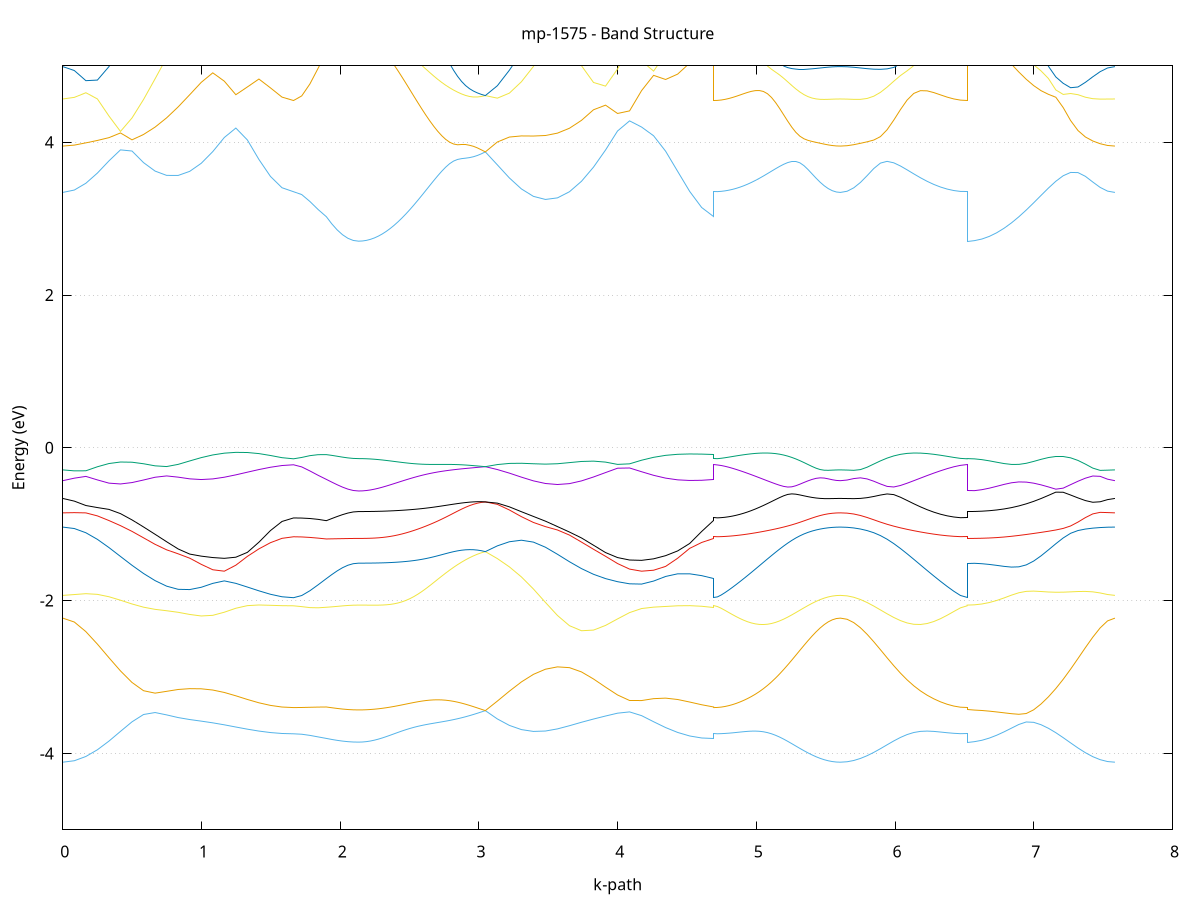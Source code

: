 set title 'mp-1575 - Band Structure'
set xlabel 'k-path'
set ylabel 'Energy (eV)'
set grid y
set yrange [-5:5]
set terminal png size 800,600
set output 'mp-1575_bands_gnuplot.png'
plot '-' using 1:2 with lines notitle, '-' using 1:2 with lines notitle, '-' using 1:2 with lines notitle, '-' using 1:2 with lines notitle, '-' using 1:2 with lines notitle, '-' using 1:2 with lines notitle, '-' using 1:2 with lines notitle, '-' using 1:2 with lines notitle, '-' using 1:2 with lines notitle, '-' using 1:2 with lines notitle, '-' using 1:2 with lines notitle, '-' using 1:2 with lines notitle, '-' using 1:2 with lines notitle, '-' using 1:2 with lines notitle, '-' using 1:2 with lines notitle, '-' using 1:2 with lines notitle, '-' using 1:2 with lines notitle, '-' using 1:2 with lines notitle, '-' using 1:2 with lines notitle, '-' using 1:2 with lines notitle, '-' using 1:2 with lines notitle, '-' using 1:2 with lines notitle, '-' using 1:2 with lines notitle, '-' using 1:2 with lines notitle, '-' using 1:2 with lines notitle, '-' using 1:2 with lines notitle, '-' using 1:2 with lines notitle, '-' using 1:2 with lines notitle, '-' using 1:2 with lines notitle, '-' using 1:2 with lines notitle, '-' using 1:2 with lines notitle, '-' using 1:2 with lines notitle
0.000000 -38.425857
0.083170 -38.425557
0.166340 -38.424957
0.249511 -38.423957
0.332681 -38.422557
0.415851 -38.421057
0.499021 -38.419357
0.582192 -38.417757
0.665362 -38.416257
0.748532 -38.414957
0.831702 -38.414057
0.914873 -38.413357
0.998043 -38.413057
1.081213 -38.413057
1.164383 -38.413257
1.247553 -38.413657
1.330724 -38.414157
1.413894 -38.414657
1.497064 -38.415057
1.580234 -38.415357
1.663405 -38.415457
1.663405 -38.415457
1.722549 -38.415357
1.781694 -38.415257
1.840839 -38.415157
1.899984 -38.414857
1.899984 -38.414857
1.938769 -38.414757
1.977555 -38.414557
2.016340 -38.414457
2.055126 -38.414257
2.093911 -38.414157
2.132697 -38.414057
2.132697 -38.414057
2.161129 -38.414157
2.189562 -38.414157
2.217995 -38.414257
2.246428 -38.414457
2.274861 -38.414657
2.303294 -38.414857
2.331727 -38.415057
2.360160 -38.415357
2.388593 -38.415657
2.417026 -38.416057
2.445459 -38.416357
2.445459 -38.416357
2.474067 -38.416757
2.502675 -38.417157
2.531283 -38.417557
2.559891 -38.418057
2.588499 -38.418457
2.617107 -38.418857
2.645715 -38.419257
2.674323 -38.419657
2.702931 -38.420057
2.731539 -38.420457
2.760147 -38.420857
2.788755 -38.421157
2.817363 -38.421457
2.845971 -38.421757
2.874579 -38.421957
2.903187 -38.422157
2.931796 -38.422357
2.960404 -38.422457
2.989012 -38.422457
3.017620 -38.422557
3.046228 -38.422557
3.046228 -38.422557
3.132870 -38.422657
3.219512 -38.422357
3.306155 -38.421657
3.392797 -38.420657
3.479439 -38.419457
3.566082 -38.418157
3.652724 -38.416757
3.739366 -38.415357
3.826009 -38.414257
3.912651 -38.413257
3.999293 -38.412657
4.085935 -38.412257
4.172578 -38.412257
4.259220 -38.412457
4.345862 -38.412957
4.432505 -38.413457
4.519147 -38.414057
4.605789 -38.414557
4.692432 -38.414857
4.692432 -38.415457
4.719502 -38.415457
4.746573 -38.415557
4.773644 -38.415657
4.800715 -38.415757
4.827786 -38.416057
4.854857 -38.416257
4.881928 -38.416557
4.908998 -38.416857
4.936069 -38.417257
4.963140 -38.417557
4.963140 -38.417557
4.992359 -38.418057
5.021579 -38.418457
5.050798 -38.418957
5.080017 -38.419457
5.109236 -38.419957
5.138455 -38.420557
5.167675 -38.421057
5.196894 -38.421557
5.226113 -38.422057
5.255332 -38.422557
5.284551 -38.423057
5.313771 -38.423457
5.342990 -38.423857
5.372209 -38.424257
5.401428 -38.424657
5.430648 -38.424957
5.459867 -38.425157
5.489086 -38.425457
5.518305 -38.425557
5.547524 -38.425757
5.576744 -38.425757
5.605963 -38.425857
5.605963 -38.425857
5.654043 -38.425757
5.702124 -38.425557
5.750205 -38.425257
5.798285 -38.424757
5.846366 -38.424157
5.894446 -38.423557
5.942527 -38.422757
5.990607 -38.421957
6.038688 -38.421157
6.086769 -38.420257
6.134849 -38.419457
6.182930 -38.418657
6.231010 -38.417857
6.279091 -38.417157
6.327171 -38.416557
6.375252 -38.416057
6.423333 -38.415757
6.471413 -38.415557
6.519494 -38.415457
6.519494 -38.414057
6.572774 -38.414157
6.626055 -38.414257
6.679335 -38.414557
6.732616 -38.414957
6.785896 -38.415457
6.839177 -38.416157
6.892458 -38.416957
6.945738 -38.417757
6.999019 -38.418657
7.052299 -38.419657
7.105580 -38.420557
7.158860 -38.421557
7.212141 -38.422457
7.265421 -38.423257
7.318702 -38.423957
7.371982 -38.424657
7.425263 -38.425157
7.478543 -38.425557
7.531824 -38.425757
7.585105 -38.425857
e
0.000000 -38.419257
0.083170 -38.419057
0.166340 -38.418557
0.249511 -38.417757
0.332681 -38.416657
0.415851 -38.415457
0.499021 -38.414257
0.582192 -38.412957
0.665362 -38.411857
0.748532 -38.410957
0.831702 -38.410157
0.914873 -38.409757
0.998043 -38.409457
1.081213 -38.409457
1.164383 -38.409657
1.247553 -38.410057
1.330724 -38.410457
1.413894 -38.410857
1.497064 -38.411157
1.580234 -38.411457
1.663405 -38.411557
1.663405 -38.411557
1.722549 -38.411557
1.781694 -38.411657
1.840839 -38.411757
1.899984 -38.411857
1.899984 -38.411857
1.938769 -38.412057
1.977555 -38.412257
2.016340 -38.412457
2.055126 -38.412657
2.093911 -38.412857
2.132697 -38.412857
2.132697 -38.412857
2.161129 -38.412857
2.189562 -38.412957
2.217995 -38.413057
2.246428 -38.413257
2.274861 -38.413457
2.303294 -38.413657
2.331727 -38.413957
2.360160 -38.414257
2.388593 -38.414557
2.417026 -38.414957
2.445459 -38.415357
2.445459 -38.415357
2.474067 -38.415757
2.502675 -38.416157
2.531283 -38.416557
2.559891 -38.417057
2.588499 -38.417557
2.617107 -38.417957
2.645715 -38.418457
2.674323 -38.418957
2.702931 -38.419357
2.731539 -38.419757
2.760147 -38.420157
2.788755 -38.420557
2.817363 -38.420957
2.845971 -38.421257
2.874579 -38.421557
2.903187 -38.421857
2.931796 -38.422057
2.960404 -38.422257
2.989012 -38.422357
3.017620 -38.422457
3.046228 -38.422557
3.046228 -38.422557
3.132870 -38.422057
3.219512 -38.421157
3.306155 -38.419957
3.392797 -38.418557
3.479439 -38.417057
3.566082 -38.415557
3.652724 -38.414057
3.739366 -38.412757
3.826009 -38.411757
3.912651 -38.410957
3.999293 -38.410457
4.085935 -38.410257
4.172578 -38.410257
4.259220 -38.410457
4.345862 -38.410757
4.432505 -38.411057
4.519147 -38.411457
4.605789 -38.411757
4.692432 -38.411857
4.692432 -38.411557
4.719502 -38.411557
4.746573 -38.411557
4.773644 -38.411657
4.800715 -38.411757
4.827786 -38.411957
4.854857 -38.412057
4.881928 -38.412257
4.908998 -38.412457
4.936069 -38.412757
4.963140 -38.413057
4.963140 -38.413057
4.992359 -38.413357
5.021579 -38.413657
5.050798 -38.414057
5.080017 -38.414357
5.109236 -38.414757
5.138455 -38.415157
5.167675 -38.415557
5.196894 -38.415957
5.226113 -38.416357
5.255332 -38.416657
5.284551 -38.417057
5.313771 -38.417357
5.342990 -38.417657
5.372209 -38.417957
5.401428 -38.418257
5.430648 -38.418557
5.459867 -38.418757
5.489086 -38.418857
5.518305 -38.419057
5.547524 -38.419157
5.576744 -38.419157
5.605963 -38.419257
5.605963 -38.419257
5.654043 -38.419157
5.702124 -38.418957
5.750205 -38.418757
5.798285 -38.418357
5.846366 -38.417957
5.894446 -38.417457
5.942527 -38.416857
5.990607 -38.416257
6.038688 -38.415657
6.086769 -38.414957
6.134849 -38.414357
6.182930 -38.413757
6.231010 -38.413157
6.279091 -38.412757
6.327171 -38.412257
6.375252 -38.411957
6.423333 -38.411757
6.471413 -38.411557
6.519494 -38.411557
6.519494 -38.412857
6.572774 -38.412957
6.626055 -38.413057
6.679335 -38.413357
6.732616 -38.413757
6.785896 -38.414157
6.839177 -38.414557
6.892458 -38.414957
6.945738 -38.415457
6.999019 -38.415857
7.052299 -38.416357
7.105580 -38.416857
7.158860 -38.417257
7.212141 -38.417657
7.265421 -38.418057
7.318702 -38.418357
7.371982 -38.418657
7.425263 -38.418957
7.478543 -38.419057
7.531824 -38.419157
7.585105 -38.419257
e
0.000000 -19.621157
0.083170 -19.620057
0.166340 -19.616757
0.249511 -19.611657
0.332681 -19.605557
0.415851 -19.599357
0.499021 -19.594257
0.582192 -19.591157
0.665362 -19.590457
0.748532 -19.591057
0.831702 -19.591157
0.914873 -19.589957
0.998043 -19.587157
1.081213 -19.583657
1.164383 -19.581157
1.247553 -19.581057
1.330724 -19.583257
1.413894 -19.586457
1.497064 -19.589557
1.580234 -19.591757
1.663405 -19.592557
1.663405 -19.592557
1.722549 -19.593957
1.781694 -19.596857
1.840839 -19.599657
1.899984 -19.601757
1.899984 -19.601757
1.938769 -19.603757
1.977555 -19.605357
2.016340 -19.606557
2.055126 -19.607457
2.093911 -19.607957
2.132697 -19.608157
2.132697 -19.608157
2.161129 -19.607857
2.189562 -19.607057
2.217995 -19.605757
2.246428 -19.603857
2.274861 -19.601557
2.303294 -19.598757
2.331727 -19.595657
2.360160 -19.592257
2.388593 -19.588557
2.417026 -19.584757
2.445459 -19.580857
2.445459 -19.580857
2.474067 -19.577057
2.502675 -19.573357
2.531283 -19.569957
2.559891 -19.566857
2.588499 -19.564157
2.617107 -19.561857
2.645715 -19.560057
2.674323 -19.558757
2.702931 -19.557857
2.731539 -19.557457
2.760147 -19.557557
2.788755 -19.557957
2.817363 -19.558557
2.845971 -19.559057
2.874579 -19.559457
2.903187 -19.559757
2.931796 -19.559957
2.960404 -19.560057
2.989012 -19.560057
3.017620 -19.559857
3.046228 -19.559657
3.046228 -19.559657
3.132870 -19.563357
3.219512 -19.565757
3.306155 -19.566757
3.392797 -19.566257
3.479439 -19.564757
3.566082 -19.564757
3.652724 -19.570657
3.739366 -19.579357
3.826009 -19.586457
3.912651 -19.590257
3.999293 -19.589857
4.085935 -19.585757
4.172578 -19.580057
4.259220 -19.578957
4.345862 -19.583057
4.432505 -19.589057
4.519147 -19.594757
4.605789 -19.599257
4.692432 -19.601757
4.692432 -19.592557
4.719502 -19.592457
4.746573 -19.592157
4.773644 -19.591657
4.800715 -19.591057
4.827786 -19.590357
4.854857 -19.589757
4.881928 -19.589057
4.908998 -19.588557
4.936069 -19.588257
4.963140 -19.588257
4.963140 -19.588257
4.992359 -19.588557
5.021579 -19.589257
5.050798 -19.590357
5.080017 -19.591757
5.109236 -19.593457
5.138455 -19.595357
5.167675 -19.597457
5.196894 -19.599757
5.226113 -19.602057
5.255332 -19.604357
5.284551 -19.606657
5.313771 -19.608857
5.342990 -19.610957
5.372209 -19.612957
5.401428 -19.614757
5.430648 -19.616457
5.459867 -19.617857
5.489086 -19.619057
5.518305 -19.619957
5.547524 -19.620657
5.576744 -19.621057
5.605963 -19.621157
5.605963 -19.621157
5.654043 -19.620757
5.702124 -19.619657
5.750205 -19.617957
5.798285 -19.615457
5.846366 -19.612557
5.894446 -19.609157
5.942527 -19.605457
5.990607 -19.601657
6.038688 -19.597857
6.086769 -19.594457
6.134849 -19.591557
6.182930 -19.589557
6.231010 -19.588457
6.279091 -19.588357
6.327171 -19.589057
6.375252 -19.590157
6.423333 -19.591357
6.471413 -19.592157
6.519494 -19.592557
6.519494 -19.608157
6.572774 -19.607457
6.626055 -19.605557
6.679335 -19.602557
6.732616 -19.598657
6.785896 -19.594457
6.839177 -19.590257
6.892458 -19.586957
6.945738 -19.585157
6.999019 -19.584957
7.052299 -19.586657
7.105580 -19.589757
7.158860 -19.593857
7.212141 -19.598557
7.265421 -19.603557
7.318702 -19.608257
7.371982 -19.612557
7.425263 -19.616257
7.478543 -19.618957
7.531824 -19.620557
7.585105 -19.621157
e
0.000000 -19.498457
0.083170 -19.498757
0.166340 -19.499557
0.249511 -19.501757
0.332681 -19.507157
0.415851 -19.518057
0.499021 -19.533757
0.582192 -19.550457
0.665362 -19.564957
0.748532 -19.575457
0.831702 -19.581057
0.914873 -19.581257
0.998043 -19.577157
1.081213 -19.570757
1.164383 -19.565457
1.247553 -19.564557
1.330724 -19.567757
1.413894 -19.572457
1.497064 -19.576757
1.580234 -19.579657
1.663405 -19.580757
1.663405 -19.580757
1.722549 -19.578857
1.781694 -19.574757
1.840839 -19.570057
1.899984 -19.565457
1.899984 -19.565457
1.938769 -19.562857
1.977555 -19.560557
2.016340 -19.558657
2.055126 -19.557257
2.093911 -19.556457
2.132697 -19.556157
2.132697 -19.556157
2.161129 -19.555957
2.189562 -19.555157
2.217995 -19.553857
2.246428 -19.552057
2.274861 -19.549957
2.303294 -19.547557
2.331727 -19.545257
2.360160 -19.543557
2.388593 -19.543057
2.417026 -19.543357
2.445459 -19.544057
2.445459 -19.544057
2.474067 -19.545057
2.502675 -19.546257
2.531283 -19.547457
2.559891 -19.548657
2.588499 -19.549957
2.617107 -19.551157
2.645715 -19.552357
2.674323 -19.553457
2.702931 -19.554457
2.731539 -19.555257
2.760147 -19.555757
2.788755 -19.556057
2.817363 -19.556357
2.845971 -19.556657
2.874579 -19.557057
2.903187 -19.557557
2.931796 -19.558057
2.960404 -19.558457
2.989012 -19.558957
3.017620 -19.559357
3.046228 -19.559657
3.046228 -19.559657
3.132870 -19.555357
3.219512 -19.551057
3.306155 -19.547857
3.392797 -19.546957
3.479439 -19.549257
3.566082 -19.553657
3.652724 -19.556057
3.739366 -19.559657
3.826009 -19.565357
3.912651 -19.569757
3.999293 -19.571657
4.085935 -19.571557
4.172578 -19.570257
4.259220 -19.565657
4.345862 -19.560057
4.432505 -19.557957
4.519147 -19.559457
4.605789 -19.562457
4.692432 -19.565457
4.692432 -19.580757
4.719502 -19.580457
4.746573 -19.579557
4.773644 -19.578057
4.800715 -19.576057
4.827786 -19.573557
4.854857 -19.570457
4.881928 -19.566857
4.908998 -19.562957
4.936069 -19.558557
4.963140 -19.553757
4.963140 -19.553757
4.992359 -19.548357
5.021579 -19.542757
5.050798 -19.536957
5.080017 -19.531257
5.109236 -19.525657
5.138455 -19.520457
5.167675 -19.515857
5.196894 -19.511857
5.226113 -19.508557
5.255332 -19.506057
5.284551 -19.504057
5.313771 -19.502557
5.342990 -19.501457
5.372209 -19.500657
5.401428 -19.499957
5.430648 -19.499457
5.459867 -19.499157
5.489086 -19.498857
5.518305 -19.498757
5.547524 -19.498557
5.576744 -19.498557
5.605963 -19.498457
5.605963 -19.498457
5.654043 -19.498557
5.702124 -19.498757
5.750205 -19.499157
5.798285 -19.499757
5.846366 -19.500757
5.894446 -19.502457
5.942527 -19.505057
5.990607 -19.509057
6.038688 -19.515057
6.086769 -19.522757
6.134849 -19.531757
6.182930 -19.541257
6.231010 -19.550557
6.279091 -19.559057
6.327171 -19.566457
6.375252 -19.572557
6.423333 -19.577057
6.471413 -19.579857
6.519494 -19.580757
6.519494 -19.556157
6.572774 -19.555657
6.626055 -19.553957
6.679335 -19.551157
6.732616 -19.547557
6.785896 -19.543157
6.839177 -19.538457
6.892458 -19.533657
6.945738 -19.528757
6.999019 -19.523957
7.052299 -19.519457
7.105580 -19.515457
7.158860 -19.512057
7.212141 -19.509057
7.265421 -19.506357
7.318702 -19.504057
7.371982 -19.502157
7.425263 -19.500557
7.478543 -19.499457
7.531824 -19.498757
7.585105 -19.498457
e
0.000000 -19.440257
0.083170 -19.442157
0.166340 -19.448157
0.249511 -19.458057
0.332681 -19.470557
0.415851 -19.483257
0.499021 -19.494657
0.582192 -19.502857
0.665362 -19.507057
0.748532 -19.507857
0.831702 -19.507157
0.914873 -19.506457
0.998043 -19.507157
1.081213 -19.511157
1.164383 -19.514257
1.247553 -19.514257
1.330724 -19.515057
1.413894 -19.516757
1.497064 -19.518357
1.580234 -19.519457
1.663405 -19.519757
1.663405 -19.519757
1.722549 -19.520457
1.781694 -19.522157
1.840839 -19.524657
1.899984 -19.527257
1.899984 -19.527257
1.938769 -19.529157
1.977555 -19.530857
2.016340 -19.532157
2.055126 -19.533157
2.093911 -19.533657
2.132697 -19.533857
2.132697 -19.533857
2.161129 -19.533957
2.189562 -19.534057
2.217995 -19.534357
2.246428 -19.534657
2.274861 -19.534957
2.303294 -19.535157
2.331727 -19.534857
2.360160 -19.533557
2.388593 -19.530857
2.417026 -19.527057
2.445459 -19.522457
2.445459 -19.522457
2.474067 -19.517457
2.502675 -19.512157
2.531283 -19.506657
2.559891 -19.501057
2.588499 -19.495257
2.617107 -19.489557
2.645715 -19.483957
2.674323 -19.478457
2.702931 -19.473157
2.731539 -19.468057
2.760147 -19.463357
2.788755 -19.458957
2.817363 -19.454957
2.845971 -19.451457
2.874579 -19.448457
2.903187 -19.445857
2.931796 -19.443657
2.960404 -19.441857
2.989012 -19.440457
3.017620 -19.439457
3.046228 -19.438657
3.046228 -19.438657
3.132870 -19.443757
3.219512 -19.452857
3.306155 -19.465657
3.392797 -19.481057
3.479439 -19.497557
3.566082 -19.513057
3.652724 -19.524557
3.739366 -19.528457
3.826009 -19.526057
3.912651 -19.521157
3.999293 -19.516257
4.085935 -19.512557
4.172578 -19.510957
4.259220 -19.515257
4.345862 -19.520557
4.432505 -19.524357
4.519147 -19.526357
4.605789 -19.527257
4.692432 -19.527257
4.692432 -19.519757
4.719502 -19.519757
4.746573 -19.519757
4.773644 -19.519657
4.800715 -19.519557
4.827786 -19.519257
4.854857 -19.518757
4.881928 -19.518057
4.908998 -19.516957
4.936069 -19.515457
4.963140 -19.513557
4.963140 -19.513557
4.992359 -19.510957
5.021579 -19.507757
5.050798 -19.504057
5.080017 -19.499957
5.109236 -19.495457
5.138455 -19.490757
5.167675 -19.485857
5.196894 -19.480757
5.226113 -19.475657
5.255332 -19.470557
5.284551 -19.465557
5.313771 -19.460857
5.342990 -19.456557
5.372209 -19.452657
5.401428 -19.449357
5.430648 -19.446657
5.459867 -19.444557
5.489086 -19.442857
5.518305 -19.441657
5.547524 -19.440857
5.576744 -19.440357
5.605963 -19.440257
5.605963 -19.440257
5.654043 -19.440657
5.702124 -19.441957
5.750205 -19.444457
5.798285 -19.448157
5.846366 -19.453557
5.894446 -19.460357
5.942527 -19.468157
5.990607 -19.476457
6.038688 -19.484857
6.086769 -19.492957
6.134849 -19.500357
6.182930 -19.506857
6.231010 -19.511957
6.279091 -19.515657
6.327171 -19.517957
6.375252 -19.519157
6.423333 -19.519657
6.471413 -19.519757
6.519494 -19.519757
6.519494 -19.533857
6.572774 -19.533657
6.626055 -19.532957
6.679335 -19.531657
6.732616 -19.529757
6.785896 -19.526957
6.839177 -19.523057
6.892458 -19.517757
6.945738 -19.511357
6.999019 -19.503757
7.052299 -19.495357
7.105580 -19.486257
7.158860 -19.476957
7.212141 -19.467657
7.265421 -19.459157
7.318702 -19.452057
7.371982 -19.446857
7.425263 -19.443557
7.478543 -19.441557
7.531824 -19.440557
7.585105 -19.440257
e
0.000000 -19.432857
0.083170 -19.435257
0.166340 -19.442557
0.249511 -19.453657
0.332681 -19.465657
0.415851 -19.474957
0.499021 -19.479757
0.582192 -19.481957
0.665362 -19.483157
0.748532 -19.484057
0.831702 -19.485957
0.914873 -19.491757
0.998043 -19.498657
1.081213 -19.500957
1.164383 -19.501257
1.247553 -19.501357
1.330724 -19.497557
1.413894 -19.493357
1.497064 -19.491057
1.580234 -19.490257
1.663405 -19.489957
1.663405 -19.489957
1.722549 -19.489657
1.781694 -19.488857
1.840839 -19.487757
1.899984 -19.486857
1.899984 -19.486857
1.938769 -19.486357
1.977555 -19.485957
2.016340 -19.485757
2.055126 -19.485657
2.093911 -19.485657
2.132697 -19.485657
2.132697 -19.485657
2.161129 -19.485657
2.189562 -19.485657
2.217995 -19.485557
2.246428 -19.485557
2.274861 -19.485457
2.303294 -19.485357
2.331727 -19.485157
2.360160 -19.484757
2.388593 -19.484257
2.417026 -19.483557
2.445459 -19.482657
2.445459 -19.482657
2.474067 -19.481357
2.502675 -19.479757
2.531283 -19.477757
2.559891 -19.475357
2.588499 -19.472557
2.617107 -19.469257
2.645715 -19.465757
2.674323 -19.461957
2.702931 -19.458057
2.731539 -19.454257
2.760147 -19.450557
2.788755 -19.447357
2.817363 -19.444457
2.845971 -19.442257
2.874579 -19.440557
2.903187 -19.439357
2.931796 -19.438557
2.960404 -19.438157
2.989012 -19.438057
3.017620 -19.438257
3.046228 -19.438657
3.046228 -19.438657
3.132870 -19.437657
3.219512 -19.440757
3.306155 -19.447857
3.392797 -19.457357
3.479439 -19.466657
3.566082 -19.473657
3.652724 -19.478457
3.739366 -19.482057
3.826009 -19.485857
3.912651 -19.490757
3.999293 -19.496657
4.085935 -19.502557
4.172578 -19.507357
4.259220 -19.505457
4.345862 -19.499257
4.432505 -19.491957
4.519147 -19.487657
4.605789 -19.486657
4.692432 -19.486857
4.692432 -19.489957
4.719502 -19.489957
4.746573 -19.489857
4.773644 -19.489557
4.800715 -19.489357
4.827786 -19.488957
4.854857 -19.488557
4.881928 -19.488057
4.908998 -19.487557
4.936069 -19.486957
4.963140 -19.486257
4.963140 -19.486257
4.992359 -19.485357
5.021579 -19.484357
5.050798 -19.483157
5.080017 -19.481657
5.109236 -19.479757
5.138455 -19.477457
5.167675 -19.474557
5.196894 -19.471157
5.226113 -19.467157
5.255332 -19.462857
5.284551 -19.458357
5.313771 -19.453957
5.342990 -19.449657
5.372209 -19.445657
5.401428 -19.442157
5.430648 -19.439357
5.459867 -19.437057
5.489086 -19.435457
5.518305 -19.434257
5.547524 -19.433457
5.576744 -19.432957
5.605963 -19.432857
5.605963 -19.432857
5.654043 -19.433257
5.702124 -19.434557
5.750205 -19.436957
5.798285 -19.440957
5.846366 -19.446557
5.894446 -19.453357
5.942527 -19.460757
5.990607 -19.467857
6.038688 -19.473957
6.086769 -19.478557
6.134849 -19.481757
6.182930 -19.484057
6.231010 -19.485757
6.279091 -19.486957
6.327171 -19.488057
6.375252 -19.488857
6.423333 -19.489457
6.471413 -19.489857
6.519494 -19.489957
6.519494 -19.485657
6.572774 -19.485857
6.626055 -19.486457
6.679335 -19.487357
6.732616 -19.488457
6.785896 -19.489457
6.839177 -19.489957
6.892458 -19.489657
6.945738 -19.488157
6.999019 -19.484957
7.052299 -19.480057
7.105580 -19.473957
7.158860 -19.467057
7.212141 -19.460057
7.265421 -19.453357
7.318702 -19.447357
7.371982 -19.442057
7.425263 -19.437857
7.478543 -19.434957
7.531824 -19.433357
7.585105 -19.432857
e
0.000000 -19.421357
0.083170 -19.422357
0.166340 -19.424957
0.249511 -19.428457
0.332681 -19.432657
0.415851 -19.437757
0.499021 -19.443757
0.582192 -19.450857
0.665362 -19.458957
0.748532 -19.467657
0.831702 -19.475457
0.914873 -19.479057
0.998043 -19.486157
1.081213 -19.492657
1.164383 -19.494657
1.247553 -19.489657
1.330724 -19.480957
1.413894 -19.470657
1.497064 -19.460957
1.580234 -19.454057
1.663405 -19.451457
1.663405 -19.451457
1.722549 -19.452057
1.781694 -19.453157
1.840839 -19.454457
1.899984 -19.456057
1.899984 -19.456057
1.938769 -19.455457
1.977555 -19.454957
2.016340 -19.454657
2.055126 -19.454357
2.093911 -19.454157
2.132697 -19.454157
2.132697 -19.454157
2.161129 -19.454057
2.189562 -19.453857
2.217995 -19.453657
2.246428 -19.453257
2.274861 -19.452757
2.303294 -19.452257
2.331727 -19.451557
2.360160 -19.450757
2.388593 -19.449957
2.417026 -19.448957
2.445459 -19.447957
2.445459 -19.447957
2.474067 -19.446857
2.502675 -19.445657
2.531283 -19.444457
2.559891 -19.443257
2.588499 -19.441857
2.617107 -19.440557
2.645715 -19.439157
2.674323 -19.437657
2.702931 -19.436257
2.731539 -19.434657
2.760147 -19.433057
2.788755 -19.431257
2.817363 -19.429357
2.845971 -19.427257
2.874579 -19.425157
2.903187 -19.423157
2.931796 -19.421357
2.960404 -19.419757
2.989012 -19.418657
3.017620 -19.417857
3.046228 -19.417657
3.046228 -19.417657
3.132870 -19.418857
3.219512 -19.421857
3.306155 -19.425457
3.392797 -19.429557
3.479439 -19.434457
3.566082 -19.440457
3.652724 -19.447257
3.739366 -19.454657
3.826009 -19.462057
3.912651 -19.469557
3.999293 -19.477957
4.085935 -19.484857
4.172578 -19.488057
4.259220 -19.486457
4.345862 -19.482257
4.432505 -19.478857
4.519147 -19.471857
4.605789 -19.462957
4.692432 -19.456057
4.692432 -19.451457
4.719502 -19.451457
4.746573 -19.451457
4.773644 -19.451457
4.800715 -19.451357
4.827786 -19.451057
4.854857 -19.450757
4.881928 -19.450357
4.908998 -19.449857
4.936069 -19.449257
4.963140 -19.448657
4.963140 -19.448657
4.992359 -19.447757
5.021579 -19.446857
5.050798 -19.445957
5.080017 -19.444857
5.109236 -19.443757
5.138455 -19.442557
5.167675 -19.441357
5.196894 -19.440057
5.226113 -19.438757
5.255332 -19.437457
5.284551 -19.436057
5.313771 -19.434557
5.342990 -19.433057
5.372209 -19.431357
5.401428 -19.429657
5.430648 -19.427957
5.459867 -19.426157
5.489086 -19.424557
5.518305 -19.423257
5.547524 -19.422257
5.576744 -19.421557
5.605963 -19.421357
5.605963 -19.421357
5.654043 -19.421957
5.702124 -19.423657
5.750205 -19.426057
5.798285 -19.428957
5.846366 -19.431757
5.894446 -19.434357
5.942527 -19.436757
5.990607 -19.439057
6.038688 -19.441157
6.086769 -19.443157
6.134849 -19.444957
6.182930 -19.446657
6.231010 -19.448157
6.279091 -19.449357
6.327171 -19.450357
6.375252 -19.450957
6.423333 -19.451357
6.471413 -19.451457
6.519494 -19.451457
6.519494 -19.454157
6.572774 -19.453957
6.626055 -19.453357
6.679335 -19.452557
6.732616 -19.451357
6.785896 -19.449857
6.839177 -19.448157
6.892458 -19.446157
6.945738 -19.444157
6.999019 -19.442057
7.052299 -19.440257
7.105580 -19.438457
7.158860 -19.436857
7.212141 -19.435057
7.265421 -19.433057
7.318702 -19.430757
7.371982 -19.428257
7.425263 -19.425557
7.478543 -19.423357
7.531824 -19.421857
7.585105 -19.421357
e
0.000000 -19.415957
0.083170 -19.417057
0.166340 -19.419557
0.249511 -19.422957
0.332681 -19.427057
0.415851 -19.432057
0.499021 -19.438057
0.582192 -19.444857
0.665362 -19.452457
0.748532 -19.460657
0.831702 -19.469257
0.914873 -19.477657
0.998043 -19.478457
1.081213 -19.477357
1.164383 -19.475757
1.247553 -19.473257
1.330724 -19.469257
1.413894 -19.463157
1.497064 -19.456657
1.580234 -19.452057
1.663405 -19.450457
1.663405 -19.450457
1.722549 -19.450157
1.781694 -19.449757
1.840839 -19.449657
1.899984 -19.449957
1.899984 -19.449957
1.938769 -19.448957
1.977555 -19.448257
2.016340 -19.447557
2.055126 -19.447157
2.093911 -19.446857
2.132697 -19.446757
2.132697 -19.446757
2.161129 -19.446757
2.189562 -19.446557
2.217995 -19.446357
2.246428 -19.446057
2.274861 -19.445657
2.303294 -19.445157
2.331727 -19.444557
2.360160 -19.443957
2.388593 -19.443257
2.417026 -19.442457
2.445459 -19.441657
2.445459 -19.441657
2.474067 -19.440757
2.502675 -19.439757
2.531283 -19.438757
2.559891 -19.437757
2.588499 -19.436657
2.617107 -19.435557
2.645715 -19.434357
2.674323 -19.433157
2.702931 -19.431957
2.731539 -19.430557
2.760147 -19.429157
2.788755 -19.427757
2.817363 -19.426257
2.845971 -19.424657
2.874579 -19.423157
2.903187 -19.421657
2.931796 -19.420257
2.960404 -19.419157
2.989012 -19.418257
3.017620 -19.417757
3.046228 -19.417657
3.046228 -19.417657
3.132870 -19.418357
3.219512 -19.420657
3.306155 -19.423957
3.392797 -19.428057
3.479439 -19.432957
3.566082 -19.438557
3.652724 -19.445057
3.739366 -19.452457
3.826009 -19.460657
3.912651 -19.468257
3.999293 -19.473657
4.085935 -19.477557
4.172578 -19.480057
4.259220 -19.481057
4.345862 -19.479357
4.432505 -19.471857
4.519147 -19.462957
4.605789 -19.455057
4.692432 -19.449957
4.692432 -19.450457
4.719502 -19.450357
4.746573 -19.450057
4.773644 -19.449657
4.800715 -19.449157
4.827786 -19.448457
4.854857 -19.447757
4.881928 -19.447057
4.908998 -19.446157
4.936069 -19.445357
4.963140 -19.444357
4.963140 -19.444357
4.992359 -19.443357
5.021579 -19.442257
5.050798 -19.441057
5.080017 -19.439957
5.109236 -19.438757
5.138455 -19.437457
5.167675 -19.436257
5.196894 -19.435057
5.226113 -19.433757
5.255332 -19.432457
5.284551 -19.431157
5.313771 -19.429757
5.342990 -19.428357
5.372209 -19.426857
5.401428 -19.425157
5.430648 -19.423357
5.459867 -19.421557
5.489086 -19.419757
5.518305 -19.418157
5.547524 -19.416957
5.576744 -19.416257
5.605963 -19.415957
5.605963 -19.415957
5.654043 -19.416657
5.702124 -19.418657
5.750205 -19.421357
5.798285 -19.424357
5.846366 -19.427157
5.894446 -19.429657
5.942527 -19.431857
5.990607 -19.433957
6.038688 -19.436057
6.086769 -19.438057
6.134849 -19.440057
6.182930 -19.441957
6.231010 -19.443757
6.279091 -19.445457
6.327171 -19.446957
6.375252 -19.448257
6.423333 -19.449357
6.471413 -19.450157
6.519494 -19.450457
6.519494 -19.446757
6.572774 -19.446657
6.626055 -19.446457
6.679335 -19.446057
6.732616 -19.445457
6.785896 -19.444757
6.839177 -19.443857
6.892458 -19.442757
6.945738 -19.441457
6.999019 -19.439957
7.052299 -19.438157
7.105580 -19.435957
7.158860 -19.433657
7.212141 -19.431257
7.265421 -19.428757
7.318702 -19.426157
7.371982 -19.423457
7.425263 -19.420757
7.478543 -19.418357
7.531824 -19.416557
7.585105 -19.415957
e
0.000000 -12.267957
0.083170 -12.260257
0.166340 -12.237657
0.249511 -12.201957
0.332681 -12.156057
0.415851 -12.103357
0.499021 -12.047957
0.582192 -11.993857
0.665362 -11.944957
0.748532 -11.905357
0.831702 -11.889157
0.914873 -11.883757
0.998043 -11.879757
1.081213 -11.877457
1.164383 -11.877057
1.247553 -11.878957
1.330724 -11.882757
1.413894 -11.888057
1.497064 -11.893657
1.580234 -11.897857
1.663405 -11.899457
1.663405 -11.899457
1.722549 -11.903157
1.781694 -11.909957
1.840839 -11.916757
1.899984 -11.922457
1.899984 -11.922457
1.938769 -11.928757
1.977555 -11.934057
2.016340 -11.938457
2.055126 -11.941657
2.093911 -11.943657
2.132697 -11.944257
2.132697 -11.944257
2.161129 -11.944457
2.189562 -11.944957
2.217995 -11.945857
2.246428 -11.947157
2.274861 -11.948757
2.303294 -11.950757
2.331727 -11.953157
2.360160 -11.955957
2.388593 -11.959157
2.417026 -11.962857
2.445459 -11.966957
2.445459 -11.966957
2.474067 -11.971457
2.502675 -11.976457
2.531283 -11.981857
2.559891 -11.987857
2.588499 -11.994357
2.617107 -12.001957
2.645715 -12.011357
2.674323 -12.022057
2.702931 -12.032757
2.731539 -12.042857
2.760147 -12.052157
2.788755 -12.060457
2.817363 -12.067757
2.845971 -12.074057
2.874579 -12.079157
2.903187 -12.083157
2.931796 -12.086057
2.960404 -12.087757
2.989012 -12.088457
3.017620 -12.088057
3.046228 -12.086557
3.046228 -12.086557
3.132870 -12.099657
3.219512 -12.102957
3.306155 -12.095357
3.392797 -12.076857
3.479439 -12.048857
3.566082 -12.013657
3.652724 -11.974757
3.739366 -11.936157
3.826009 -11.903857
3.912651 -11.889857
3.999293 -11.882457
4.085935 -11.876257
4.172578 -11.870557
4.259220 -11.865557
4.345862 -11.869157
4.432505 -11.885457
4.519147 -11.901457
4.605789 -11.914457
4.692432 -11.922457
4.692432 -11.899457
4.719502 -11.900757
4.746573 -11.904357
4.773644 -11.909657
4.800715 -11.916457
4.827786 -11.924357
4.854857 -11.933457
4.881928 -11.943557
4.908998 -11.954757
4.936069 -11.966857
4.963140 -11.979857
4.963140 -11.979857
4.992359 -11.994857
5.021579 -12.010657
5.050798 -12.027157
5.080017 -12.044357
5.109236 -12.061857
5.138455 -12.079757
5.167675 -12.097757
5.196894 -12.115657
5.226113 -12.133257
5.255332 -12.150557
5.284551 -12.167157
5.313771 -12.183057
5.342990 -12.197957
5.372209 -12.211757
5.401428 -12.224357
5.430648 -12.235557
5.459867 -12.245257
5.489086 -12.253257
5.518305 -12.259657
5.547524 -12.264257
5.576744 -12.267057
5.605963 -12.267957
5.605963 -12.267957
5.654043 -12.265457
5.702124 -12.257957
5.750205 -12.245757
5.798285 -12.229157
5.846366 -12.208757
5.894446 -12.184957
5.942527 -12.158657
5.990607 -12.130457
6.038688 -12.101157
6.086769 -12.071557
6.134849 -12.042557
6.182930 -12.014757
6.231010 -11.988857
6.279091 -11.965357
6.327171 -11.944657
6.375252 -11.927257
6.423333 -11.913257
6.471413 -11.903357
6.519494 -11.899457
6.519494 -11.944257
6.572774 -11.945057
6.626055 -11.947657
6.679335 -11.952257
6.732616 -11.958957
6.785896 -11.968257
6.839177 -11.980457
6.892458 -11.995757
6.945738 -12.014257
6.999019 -12.035957
7.052299 -12.060457
7.105580 -12.087257
7.158860 -12.115557
7.212141 -12.144257
7.265421 -12.172357
7.318702 -12.198657
7.371982 -12.222057
7.425263 -12.241357
7.478543 -12.255957
7.531824 -12.264957
7.585105 -12.267957
e
0.000000 -11.897957
0.083170 -11.898357
0.166340 -11.899257
0.249511 -11.900357
0.332681 -11.901257
0.415851 -11.901657
0.499021 -11.900957
0.582192 -11.898957
0.665362 -11.895557
0.748532 -11.889657
0.831702 -11.869757
0.914873 -11.849757
0.998043 -11.839157
1.081213 -11.837057
1.164383 -11.841457
1.247553 -11.849857
1.330724 -11.859557
1.413894 -11.868557
1.497064 -11.875257
1.580234 -11.879357
1.663405 -11.880757
1.663405 -11.880757
1.722549 -11.876757
1.781694 -11.869157
1.840839 -11.861257
1.899984 -11.853857
1.899984 -11.853857
1.938769 -11.848457
1.977555 -11.843657
2.016340 -11.839757
2.055126 -11.836857
2.093911 -11.835057
2.132697 -11.834457
2.132697 -11.834457
2.161129 -11.835157
2.189562 -11.837557
2.217995 -11.841357
2.246428 -11.846657
2.274861 -11.853457
2.303294 -11.861357
2.331727 -11.870557
2.360160 -11.880757
2.388593 -11.891857
2.417026 -11.903757
2.445459 -11.916257
2.445459 -11.916257
2.474067 -11.929257
2.502675 -11.942457
2.531283 -11.955857
2.559891 -11.969057
2.588499 -11.981857
2.617107 -11.993557
2.645715 -12.003257
2.674323 -12.011257
2.702931 -12.018757
2.731539 -12.026157
2.760147 -12.033457
2.788755 -12.040557
2.817363 -12.047557
2.845971 -12.054357
2.874579 -12.060657
2.903187 -12.066657
2.931796 -12.072057
2.960404 -12.076857
2.989012 -12.080957
3.017620 -12.084157
3.046228 -12.086557
3.046228 -12.086557
3.132870 -12.065657
3.219512 -12.039457
3.306155 -12.011057
3.392797 -11.983057
3.479439 -11.957557
3.566082 -11.935957
3.652724 -11.918557
3.739366 -11.904857
3.826009 -11.891757
3.912651 -11.869657
3.999293 -11.851357
4.085935 -11.842957
4.172578 -11.844157
4.259220 -11.852957
4.345862 -11.859257
4.432505 -11.856357
4.519147 -11.854357
4.605789 -11.853557
4.692432 -11.853857
4.692432 -11.880757
4.719502 -11.880257
4.746573 -11.879257
4.773644 -11.878157
4.800715 -11.877257
4.827786 -11.876757
4.854857 -11.876657
4.881928 -11.876957
4.908998 -11.877557
4.936069 -11.878457
4.963140 -11.879557
4.963140 -11.879557
4.992359 -11.880957
5.021579 -11.882457
5.050798 -11.884057
5.080017 -11.885657
5.109236 -11.887257
5.138455 -11.888757
5.167675 -11.890157
5.196894 -11.891557
5.226113 -11.892757
5.255332 -11.893757
5.284551 -11.894657
5.313771 -11.895457
5.342990 -11.896057
5.372209 -11.896557
5.401428 -11.897057
5.430648 -11.897357
5.459867 -11.897557
5.489086 -11.897757
5.518305 -11.897857
5.547524 -11.897957
5.576744 -11.897957
5.605963 -11.897957
5.605963 -11.897957
5.654043 -11.897957
5.702124 -11.897857
5.750205 -11.897557
5.798285 -11.897157
5.846366 -11.896457
5.894446 -11.895557
5.942527 -11.894257
5.990607 -11.892557
6.038688 -11.890457
6.086769 -11.888057
6.134849 -11.885557
6.182930 -11.882857
6.231010 -11.880457
6.279091 -11.878357
6.327171 -11.877057
6.375252 -11.876757
6.423333 -11.877657
6.471413 -11.879457
6.519494 -11.880757
6.519494 -11.834457
6.572774 -11.836057
6.626055 -11.840757
6.679335 -11.848157
6.732616 -11.857657
6.785896 -11.868457
6.839177 -11.879857
6.892458 -11.890857
6.945738 -11.900857
6.999019 -11.909057
7.052299 -11.915057
7.105580 -11.918757
7.158860 -11.920157
7.212141 -11.919257
7.265421 -11.916757
7.318702 -11.913057
7.371982 -11.908757
7.425263 -11.904557
7.478543 -11.901057
7.531824 -11.898757
7.585105 -11.897957
e
0.000000 -4.115257
0.083170 -4.096257
0.166340 -4.040657
0.249511 -3.952657
0.332681 -3.839457
0.415851 -3.712057
0.499021 -3.586857
0.582192 -3.490957
0.665362 -3.465257
0.748532 -3.496157
0.831702 -3.531157
0.914873 -3.556857
0.998043 -3.577757
1.081213 -3.600057
1.164383 -3.626157
1.247553 -3.654857
1.330724 -3.682957
1.413894 -3.707857
1.497064 -3.727257
1.580234 -3.739457
1.663405 -3.743657
1.663405 -3.743657
1.722549 -3.749257
1.781694 -3.764357
1.840839 -3.784257
1.899984 -3.804057
1.899984 -3.804057
1.938769 -3.817457
1.977555 -3.829257
2.016340 -3.839057
2.055126 -3.846457
2.093911 -3.850957
2.132697 -3.852557
2.132697 -3.852557
2.161129 -3.850857
2.189562 -3.845857
2.217995 -3.837857
2.246428 -3.826857
2.274861 -3.813457
2.303294 -3.797857
2.331727 -3.780657
2.360160 -3.762357
2.388593 -3.743557
2.417026 -3.724857
2.445459 -3.706657
2.445459 -3.706657
2.474067 -3.689357
2.502675 -3.673357
2.531283 -3.658857
2.559891 -3.645757
2.588499 -3.634157
2.617107 -3.623557
2.645715 -3.613957
2.674323 -3.604957
2.702931 -3.596157
2.731539 -3.587357
2.760147 -3.578157
2.788755 -3.568457
2.817363 -3.557857
2.845971 -3.546457
2.874579 -3.534057
2.903187 -3.520557
2.931796 -3.506057
2.960404 -3.490657
2.989012 -3.474457
3.017620 -3.457557
3.046228 -3.440257
3.046228 -3.440257
3.132870 -3.549157
3.219512 -3.633657
3.306155 -3.688557
3.392797 -3.712457
3.479439 -3.707357
3.566082 -3.679357
3.652724 -3.637757
3.739366 -3.592557
3.826009 -3.550257
3.912651 -3.510857
3.999293 -3.473657
4.085935 -3.456957
4.172578 -3.505957
4.259220 -3.585557
4.345862 -3.662057
4.432505 -3.725657
4.519147 -3.771957
4.605789 -3.798357
4.692432 -3.804057
4.692432 -3.743657
4.719502 -3.743157
4.746573 -3.741557
4.773644 -3.738957
4.800715 -3.735457
4.827786 -3.731157
4.854857 -3.726157
4.881928 -3.721057
4.908998 -3.716057
4.936069 -3.711757
4.963140 -3.708857
4.963140 -3.708857
4.992359 -3.708057
5.021579 -3.710657
5.050798 -3.717057
5.080017 -3.727957
5.109236 -3.743357
5.138455 -3.763057
5.167675 -3.786457
5.196894 -3.813157
5.226113 -3.842057
5.255332 -3.872557
5.284551 -3.903657
5.313771 -3.934657
5.342990 -3.964757
5.372209 -3.993457
5.401428 -4.020057
5.430648 -4.044057
5.459867 -4.065057
5.489086 -4.082757
5.518305 -4.096757
5.547524 -4.106957
5.576744 -4.113157
5.605963 -4.115257
5.605963 -4.115257
5.654043 -4.109657
5.702124 -4.093057
5.750205 -4.066257
5.798285 -4.030457
5.846366 -3.987057
5.894446 -3.938557
5.942527 -3.887457
5.990607 -3.837157
6.038688 -3.791357
6.086769 -3.753557
6.134849 -3.726657
6.182930 -3.711857
6.231010 -3.708057
6.279091 -3.712157
6.327171 -3.720457
6.375252 -3.729557
6.423333 -3.737157
6.471413 -3.741957
6.519494 -3.743657
6.519494 -3.852557
6.572774 -3.846357
6.626055 -3.828357
6.679335 -3.799757
6.732616 -3.762257
6.785896 -3.718057
6.839177 -3.669557
6.892458 -3.621257
6.945738 -3.588757
6.999019 -3.593457
7.052299 -3.624657
7.105580 -3.671357
7.158860 -3.729057
7.212141 -3.794157
7.265421 -3.862457
7.318702 -3.929457
7.371982 -3.990857
7.425263 -4.042857
7.478543 -4.082257
7.531824 -4.106857
7.585105 -4.115257
e
0.000000 -2.229257
0.083170 -2.280457
0.166340 -2.406157
0.249511 -2.569657
0.332681 -2.747257
0.415851 -2.920257
0.499021 -3.071757
0.582192 -3.179657
0.665362 -3.211357
0.748532 -3.187657
0.831702 -3.163457
0.914873 -3.152657
0.998043 -3.154557
1.081213 -3.170657
1.164383 -3.202457
1.247553 -3.246257
1.330724 -3.294057
1.413894 -3.337757
1.497064 -3.371757
1.580234 -3.393157
1.663405 -3.400357
1.663405 -3.400357
1.722549 -3.399157
1.781694 -3.396457
1.840839 -3.393957
1.899984 -3.392657
1.899984 -3.392657
1.938769 -3.402257
1.977555 -3.411557
2.016340 -3.419557
2.055126 -3.425757
2.093911 -3.429657
2.132697 -3.431057
2.132697 -3.431057
2.161129 -3.430457
2.189562 -3.428557
2.217995 -3.425557
2.246428 -3.421457
2.274861 -3.416157
2.303294 -3.409857
2.331727 -3.402557
2.360160 -3.394257
2.388593 -3.385257
2.417026 -3.375457
2.445459 -3.365257
2.445459 -3.365257
2.474067 -3.354557
2.502675 -3.343957
2.531283 -3.333657
2.559891 -3.324057
2.588499 -3.315457
2.617107 -3.308357
2.645715 -3.302957
2.674323 -3.299657
2.702931 -3.298657
2.731539 -3.300057
2.760147 -3.303857
2.788755 -3.310157
2.817363 -3.318657
2.845971 -3.329357
2.874579 -3.341957
2.903187 -3.356157
2.931796 -3.371557
2.960404 -3.388057
2.989012 -3.405257
3.017620 -3.422657
3.046228 -3.440257
3.046228 -3.440257
3.132870 -3.315357
3.219512 -3.185657
3.306155 -3.064557
3.392797 -2.965457
3.479439 -2.898157
3.566082 -2.867457
3.652724 -2.877657
3.739366 -2.933557
3.826009 -3.026057
3.912651 -3.132657
3.999293 -3.235157
4.085935 -3.307557
4.172578 -3.308257
4.259220 -3.283457
4.345862 -3.276657
4.432505 -3.294557
4.519147 -3.327657
4.605789 -3.363357
4.692432 -3.392657
4.692432 -3.400357
4.719502 -3.398757
4.746573 -3.393957
4.773644 -3.386057
4.800715 -3.375257
4.827786 -3.361757
4.854857 -3.345557
4.881928 -3.326957
4.908998 -3.305957
4.936069 -3.282557
4.963140 -3.256657
4.963140 -3.256657
4.992359 -3.225757
5.021579 -3.191257
5.050798 -3.153057
5.080017 -3.110757
5.109236 -3.064357
5.138455 -3.014057
5.167675 -2.959857
5.196894 -2.902257
5.226113 -2.841857
5.255332 -2.779357
5.284551 -2.715357
5.313771 -2.650957
5.342990 -2.586957
5.372209 -2.524557
5.401428 -2.464757
5.430648 -2.408857
5.459867 -2.358257
5.489086 -2.314257
5.518305 -2.278257
5.547524 -2.251457
5.576744 -2.234857
5.605963 -2.229257
5.605963 -2.229257
5.654043 -2.244357
5.702124 -2.287857
5.750205 -2.355257
5.798285 -2.440857
5.846366 -2.538557
5.894446 -2.642757
5.942527 -2.748657
5.990607 -2.851957
6.038688 -2.949057
6.086769 -3.037457
6.134849 -3.115157
6.182930 -3.181957
6.231010 -3.238257
6.279091 -3.285557
6.327171 -3.324957
6.375252 -3.356757
6.423333 -3.380457
6.471413 -3.395357
6.519494 -3.400357
6.519494 -3.431057
6.572774 -3.432957
6.626055 -3.438457
6.679335 -3.446957
6.732616 -3.457457
6.785896 -3.468957
6.839177 -3.480357
6.892458 -3.488157
6.945738 -3.478157
6.999019 -3.429657
7.052299 -3.353357
7.105580 -3.259657
7.158860 -3.151257
7.212141 -3.029757
7.265421 -2.897457
7.318702 -2.757857
7.371982 -2.616057
7.425263 -2.479157
7.478543 -2.357157
7.531824 -2.265657
7.585105 -2.229257
e
0.000000 -1.931657
0.083170 -1.920657
0.166340 -1.909257
0.249511 -1.918257
0.332681 -1.949257
0.415851 -1.994857
0.499021 -2.044057
0.582192 -2.086157
0.665362 -2.114457
0.748532 -2.132557
0.831702 -2.153057
0.914873 -2.181157
0.998043 -2.201157
1.081213 -2.192757
1.164383 -2.151957
1.247553 -2.099957
1.330724 -2.065857
1.413894 -2.057357
1.497064 -2.061457
1.580234 -2.066357
1.663405 -2.068157
1.663405 -2.068157
1.722549 -2.078857
1.781694 -2.091757
1.840839 -2.094157
1.899984 -2.086957
1.899984 -2.086957
1.938769 -2.081957
1.977555 -2.075557
2.016340 -2.069157
2.055126 -2.063657
2.093911 -2.060057
2.132697 -2.058757
2.132697 -2.058757
2.161129 -2.058857
2.189562 -2.059257
2.217995 -2.059657
2.246428 -2.059857
2.274861 -2.059457
2.303294 -2.057957
2.331727 -2.054957
2.360160 -2.049757
2.388593 -2.041857
2.417026 -2.030757
2.445459 -2.016057
2.445459 -2.016057
2.474067 -1.997157
2.502675 -1.974157
2.531283 -1.946957
2.559891 -1.915857
2.588499 -1.881257
2.617107 -1.843657
2.645715 -1.804057
2.674323 -1.762957
2.702931 -1.721457
2.731539 -1.680257
2.760147 -1.640057
2.788755 -1.601257
2.817363 -1.564357
2.845971 -1.529457
2.874579 -1.496957
2.903187 -1.466757
2.931796 -1.439257
2.960404 -1.414457
2.989012 -1.392657
3.017620 -1.374057
3.046228 -1.358757
3.046228 -1.358757
3.132870 -1.450057
3.219512 -1.558457
3.306155 -1.689857
3.392797 -1.847857
3.479439 -2.023657
3.566082 -2.194457
3.652724 -2.328557
3.739366 -2.394457
3.826009 -2.385957
3.912651 -2.324957
3.999293 -2.239657
4.085935 -2.157157
4.172578 -2.103957
4.259220 -2.085457
4.345862 -2.076657
4.432505 -2.067857
4.519147 -2.066157
4.605789 -2.074057
4.692432 -2.086957
4.692432 -2.068157
4.719502 -2.077957
4.746573 -2.100357
4.773644 -2.127357
4.800715 -2.155457
4.827786 -2.183157
4.854857 -2.209757
4.881928 -2.234557
4.908998 -2.256857
4.936069 -2.276257
4.963140 -2.291957
4.963140 -2.291957
4.992359 -2.304457
5.021579 -2.311657
5.050798 -2.313257
5.080017 -2.309257
5.109236 -2.299757
5.138455 -2.285057
5.167675 -2.265757
5.196894 -2.242557
5.226113 -2.216057
5.255332 -2.187257
5.284551 -2.156857
5.313771 -2.125757
5.342990 -2.094757
5.372209 -2.064657
5.401428 -2.036157
5.430648 -2.010057
5.459867 -1.986957
5.489086 -1.967457
5.518305 -1.951957
5.547524 -1.940757
5.576744 -1.933957
5.605963 -1.931657
5.605963 -1.931657
5.654043 -1.937857
5.702124 -1.956057
5.750205 -1.985657
5.798285 -2.024957
5.846366 -2.071357
5.894446 -2.121857
5.942527 -2.172757
5.990607 -2.220657
6.038688 -2.261657
6.086769 -2.292357
6.134849 -2.309957
6.182930 -2.312557
6.231010 -2.300157
6.279091 -2.274057
6.327171 -2.237057
6.375252 -2.192057
6.423333 -2.142857
6.471413 -2.094757
6.519494 -2.068157
6.519494 -2.058757
6.572774 -2.055157
6.626055 -2.044157
6.679335 -2.025257
6.732616 -1.998357
6.785896 -1.964857
6.839177 -1.928557
6.892458 -1.897157
6.945738 -1.878857
6.999019 -1.875557
7.052299 -1.880857
7.105580 -1.887357
7.158860 -1.890557
7.212141 -1.889557
7.265421 -1.885557
7.318702 -1.881057
7.371982 -1.879757
7.425263 -1.885257
7.478543 -1.899757
7.531824 -1.920257
7.585105 -1.931657
e
0.000000 -1.037657
0.083170 -1.056457
0.166340 -1.111757
0.249511 -1.198157
0.332681 -1.305457
0.415851 -1.421957
0.499021 -1.537757
0.582192 -1.645157
0.665362 -1.738457
0.748532 -1.810857
0.831702 -1.852257
0.914873 -1.855557
0.998043 -1.825557
1.081213 -1.774457
1.164383 -1.741857
1.247553 -1.774157
1.330724 -1.822457
1.413894 -1.872057
1.497064 -1.917157
1.580234 -1.949757
1.663405 -1.961857
1.663405 -1.961857
1.722549 -1.933557
1.781694 -1.870457
1.840839 -1.792957
1.899984 -1.711957
1.899984 -1.711957
1.938769 -1.660057
1.977555 -1.611557
2.016340 -1.569557
2.055126 -1.537157
2.093911 -1.516757
2.132697 -1.509757
2.132697 -1.509757
2.161129 -1.509657
2.189562 -1.509357
2.217995 -1.508857
2.246428 -1.508157
2.274861 -1.507157
2.303294 -1.505857
2.331727 -1.504157
2.360160 -1.501957
2.388593 -1.499357
2.417026 -1.496157
2.445459 -1.492257
2.445459 -1.492257
2.474067 -1.487657
2.502675 -1.482257
2.531283 -1.475857
2.559891 -1.468357
2.588499 -1.459757
2.617107 -1.449857
2.645715 -1.438757
2.674323 -1.426457
2.702931 -1.413157
2.731539 -1.399257
2.760147 -1.385257
2.788755 -1.371657
2.817363 -1.359257
2.845971 -1.348657
2.874579 -1.340457
2.903187 -1.335057
2.931796 -1.332857
2.960404 -1.333957
2.989012 -1.338657
3.017620 -1.346957
3.046228 -1.358757
3.046228 -1.358757
3.132870 -1.283257
3.219512 -1.229457
3.306155 -1.209357
3.392797 -1.234257
3.479439 -1.301157
3.566082 -1.393357
3.652724 -1.491257
3.739366 -1.581157
3.826009 -1.655557
3.912651 -1.711957
3.999293 -1.752357
4.085935 -1.780157
4.172578 -1.783757
4.259220 -1.744157
4.345862 -1.683857
4.432505 -1.649457
4.519147 -1.649257
4.605789 -1.673157
4.692432 -1.711957
4.692432 -1.961857
4.719502 -1.951357
4.746573 -1.926657
4.773644 -1.895657
4.800715 -1.861857
4.827786 -1.826157
4.854857 -1.789157
4.881928 -1.751157
4.908998 -1.712157
4.936069 -1.672557
4.963140 -1.632257
4.963140 -1.632257
4.992359 -1.588157
5.021579 -1.543757
5.050798 -1.499157
5.080017 -1.454657
5.109236 -1.410757
5.138455 -1.367557
5.167675 -1.325657
5.196894 -1.285457
5.226113 -1.247457
5.255332 -1.212257
5.284551 -1.180357
5.313771 -1.152157
5.342990 -1.127657
5.372209 -1.106957
5.401428 -1.089657
5.430648 -1.075257
5.459867 -1.063557
5.489086 -1.054157
5.518305 -1.046957
5.547524 -1.041757
5.576744 -1.038657
5.605963 -1.037657
5.605963 -1.037657
5.654043 -1.040457
5.702124 -1.048757
5.750205 -1.062857
5.798285 -1.083257
5.846366 -1.111357
5.894446 -1.148857
5.942527 -1.196457
5.990607 -1.253557
6.038688 -1.317857
6.086769 -1.387057
6.134849 -1.459157
6.182930 -1.532357
6.231010 -1.605457
6.279091 -1.677257
6.327171 -1.747057
6.375252 -1.814157
6.423333 -1.877257
6.471413 -1.932857
6.519494 -1.961857
6.519494 -1.509757
6.572774 -1.511557
6.626055 -1.517157
6.679335 -1.526357
6.732616 -1.538657
6.785896 -1.551957
6.839177 -1.561257
6.892458 -1.557957
6.945738 -1.532557
6.999019 -1.482557
7.052299 -1.414157
7.105580 -1.336157
7.158860 -1.255757
7.212141 -1.179857
7.265421 -1.118957
7.318702 -1.082757
7.371982 -1.063457
7.425263 -1.051457
7.478543 -1.043657
7.531824 -1.039157
7.585105 -1.037657
e
0.000000 -0.851357
0.083170 -0.848557
0.166340 -0.851657
0.249511 -0.890857
0.332681 -0.951857
0.415851 -1.018657
0.499021 -1.093757
0.582192 -1.178257
0.665362 -1.263457
0.748532 -1.335157
0.831702 -1.387457
0.914873 -1.444657
0.998043 -1.525157
1.081213 -1.596157
1.164383 -1.614857
1.247553 -1.536357
1.330724 -1.421057
1.413894 -1.322757
1.497064 -1.241757
1.580234 -1.184857
1.663405 -1.164357
1.663405 -1.164357
1.722549 -1.166557
1.781694 -1.172957
1.840839 -1.182157
1.899984 -1.193057
1.899984 -1.193057
1.938769 -1.191357
1.977555 -1.190057
2.016340 -1.188757
2.055126 -1.187557
2.093911 -1.186557
2.132697 -1.186157
2.132697 -1.186157
2.161129 -1.185857
2.189562 -1.185157
2.217995 -1.183657
2.246428 -1.181457
2.274861 -1.178057
2.303294 -1.173457
2.331727 -1.167457
2.360160 -1.159857
2.388593 -1.150657
2.417026 -1.139857
2.445459 -1.127457
2.445459 -1.127457
2.474067 -1.113557
2.502675 -1.098257
2.531283 -1.081557
2.559891 -1.063757
2.588499 -1.044857
2.617107 -1.024857
2.645715 -1.003757
2.674323 -0.981557
2.702931 -0.958357
2.731539 -0.933857
2.760147 -0.908457
2.788755 -0.882157
2.817363 -0.855357
2.845971 -0.828657
2.874579 -0.802857
2.903187 -0.778757
2.931796 -0.757257
2.960404 -0.739057
2.989012 -0.724757
3.017620 -0.714457
3.046228 -0.708157
3.046228 -0.708157
3.132870 -0.739957
3.219512 -0.813557
3.306155 -0.900957
3.392797 -0.976957
3.479439 -1.031557
3.566082 -1.075457
3.652724 -1.142257
3.739366 -1.234157
3.826009 -1.328057
3.912651 -1.419757
3.999293 -1.514857
4.085935 -1.587557
4.172578 -1.614857
4.259220 -1.602257
4.345862 -1.552057
4.432505 -1.445357
4.519147 -1.316357
4.605789 -1.238957
4.692432 -1.193057
4.692432 -1.164357
4.719502 -1.163857
4.746573 -1.162457
4.773644 -1.160057
4.800715 -1.156857
4.827786 -1.152757
4.854857 -1.147857
4.881928 -1.142257
4.908998 -1.135957
4.936069 -1.129057
4.963140 -1.121557
4.963140 -1.121557
4.992359 -1.112957
5.021579 -1.103757
5.050798 -1.094057
5.080017 -1.083857
5.109236 -1.073057
5.138455 -1.061757
5.167675 -1.049757
5.196894 -1.036957
5.226113 -1.023257
5.255332 -1.008357
5.284551 -0.992257
5.313771 -0.974857
5.342990 -0.956457
5.372209 -0.937657
5.401428 -0.919157
5.430648 -0.901857
5.459867 -0.886457
5.489086 -0.873557
5.518305 -0.863657
5.547524 -0.856757
5.576744 -0.852657
5.605963 -0.851357
5.605963 -0.851357
5.654043 -0.854957
5.702124 -0.866257
5.750205 -0.885557
5.798285 -0.911757
5.846366 -0.941957
5.894446 -0.972557
5.942527 -1.000757
5.990607 -1.025557
6.038688 -1.047357
6.086769 -1.066957
6.134849 -1.084857
6.182930 -1.101357
6.231010 -1.116357
6.279091 -1.129857
6.327171 -1.141557
6.375252 -1.151157
6.423333 -1.158357
6.471413 -1.162757
6.519494 -1.164357
6.519494 -1.186157
6.572774 -1.185557
6.626055 -1.183757
6.679335 -1.180357
6.732616 -1.175057
6.785896 -1.167557
6.839177 -1.158057
6.892458 -1.146857
6.945738 -1.134357
6.999019 -1.120957
7.052299 -1.106857
7.105580 -1.092057
7.158860 -1.075557
7.212141 -1.055057
7.265421 -1.022857
7.318702 -0.971957
7.371982 -0.913457
7.425263 -0.864957
7.478543 -0.844657
7.531824 -0.847657
7.585105 -0.851357
e
0.000000 -0.662557
0.083170 -0.697757
0.166340 -0.755157
0.249511 -0.782057
0.332681 -0.805857
0.415851 -0.861357
0.499021 -0.943557
0.582192 -1.036057
0.665362 -1.131957
0.748532 -1.229457
0.831702 -1.323957
0.914873 -1.390857
0.998043 -1.417857
1.081213 -1.436457
1.164383 -1.446657
1.247553 -1.431857
1.330724 -1.368357
1.413894 -1.235457
1.497064 -1.083257
1.580234 -0.963957
1.663405 -0.917857
1.663405 -0.917857
1.722549 -0.919557
1.781694 -0.925257
1.840839 -0.936457
1.899984 -0.953657
1.899984 -0.953657
1.938769 -0.926157
1.977555 -0.899457
2.016340 -0.874757
2.055126 -0.853957
2.093911 -0.839457
2.132697 -0.834257
2.132697 -0.834257
2.161129 -0.834157
2.189562 -0.833757
2.217995 -0.833157
2.246428 -0.832357
2.274861 -0.831157
2.303294 -0.829757
2.331727 -0.827957
2.360160 -0.825857
2.388593 -0.823457
2.417026 -0.820657
2.445459 -0.817557
2.445459 -0.817557
2.474067 -0.814057
2.502675 -0.810157
2.531283 -0.805857
2.559891 -0.801057
2.588499 -0.795757
2.617107 -0.789857
2.645715 -0.783457
2.674323 -0.776557
2.702931 -0.769157
2.731539 -0.761357
2.760147 -0.753457
2.788755 -0.745357
2.817363 -0.737457
2.845971 -0.729857
2.874579 -0.722757
2.903187 -0.716557
2.931796 -0.711257
2.960404 -0.707457
2.989012 -0.705257
3.017620 -0.705357
3.046228 -0.708157
3.046228 -0.708157
3.132870 -0.723857
3.219512 -0.772657
3.306155 -0.836257
3.392797 -0.898157
3.479439 -0.959957
3.566082 -1.031057
3.652724 -1.102557
3.739366 -1.179857
3.826009 -1.275057
3.912651 -1.371057
3.999293 -1.436557
4.085935 -1.468557
4.172578 -1.472957
4.259220 -1.453157
4.345862 -1.411657
4.432505 -1.349657
4.519147 -1.252457
4.605789 -1.094957
4.692432 -0.953657
4.692432 -0.917857
4.719502 -0.916857
4.746573 -0.913957
4.773644 -0.909057
4.800715 -0.902257
4.827786 -0.893557
4.854857 -0.882857
4.881928 -0.870357
4.908998 -0.856057
4.936069 -0.839957
4.963140 -0.822157
4.963140 -0.822157
4.992359 -0.801257
5.021579 -0.778657
5.050798 -0.754657
5.080017 -0.729457
5.109236 -0.703457
5.138455 -0.677157
5.167675 -0.651457
5.196894 -0.627957
5.226113 -0.610057
5.255332 -0.602857
5.284551 -0.606857
5.313771 -0.616757
5.342990 -0.628257
5.372209 -0.639457
5.401428 -0.649157
5.430648 -0.656757
5.459867 -0.661957
5.489086 -0.664657
5.518305 -0.665157
5.547524 -0.664257
5.576744 -0.663057
5.605963 -0.662557
5.605963 -0.662557
5.654043 -0.663857
5.702124 -0.665157
5.750205 -0.662157
5.798285 -0.652557
5.846366 -0.636957
5.894446 -0.618157
5.942527 -0.603657
5.990607 -0.612357
6.038688 -0.646657
6.086769 -0.689057
6.134849 -0.732057
6.182930 -0.772657
6.231010 -0.809657
6.279091 -0.841957
6.327171 -0.868957
6.375252 -0.890257
6.423333 -0.905557
6.471413 -0.914757
6.519494 -0.917857
6.519494 -0.834257
6.572774 -0.833057
6.626055 -0.829457
6.679335 -0.823057
6.732616 -0.813457
6.785896 -0.800257
6.839177 -0.782757
6.892458 -0.760557
6.945738 -0.733257
6.999019 -0.700957
7.052299 -0.663757
7.105580 -0.622657
7.158860 -0.580057
7.212141 -0.581757
7.265421 -0.617857
7.318702 -0.655657
7.371982 -0.690457
7.425263 -0.712657
7.478543 -0.706157
7.531824 -0.678157
7.585105 -0.662557
e
0.000000 -0.430057
0.083170 -0.397257
0.166340 -0.373957
0.249511 -0.419957
0.332681 -0.462257
0.415851 -0.473057
0.499021 -0.454757
0.582192 -0.421157
0.665362 -0.385057
0.748532 -0.367857
0.831702 -0.383857
0.914873 -0.406057
0.998043 -0.415157
1.081213 -0.406957
1.164383 -0.384757
1.247553 -0.353757
1.330724 -0.318857
1.413894 -0.284457
1.497064 -0.254357
1.580234 -0.231757
1.663405 -0.221857
1.663405 -0.221857
1.722549 -0.249857
1.781694 -0.302757
1.840839 -0.359857
1.899984 -0.413057
1.899984 -0.413057
1.938769 -0.448457
1.977555 -0.482757
2.016340 -0.514257
2.055126 -0.540457
2.093911 -0.558457
2.132697 -0.564957
2.132697 -0.564957
2.161129 -0.563457
2.189562 -0.558757
2.217995 -0.551357
2.246428 -0.541357
2.274861 -0.529357
2.303294 -0.515557
2.331727 -0.500657
2.360160 -0.484757
2.388593 -0.468357
2.417026 -0.451857
2.445459 -0.435357
2.445459 -0.435357
2.474067 -0.418957
2.502675 -0.403157
2.531283 -0.387957
2.559891 -0.373557
2.588499 -0.360057
2.617107 -0.347557
2.645715 -0.336157
2.674323 -0.325757
2.702931 -0.316357
2.731539 -0.307857
2.760147 -0.300257
2.788755 -0.293257
2.817363 -0.286857
2.845971 -0.280957
2.874579 -0.275457
2.903187 -0.270357
2.931796 -0.265457
2.960404 -0.260657
2.989012 -0.255957
3.017620 -0.251357
3.046228 -0.246657
3.046228 -0.246657
3.132870 -0.284357
3.219512 -0.331257
3.306155 -0.383757
3.392797 -0.432457
3.479439 -0.466857
3.566082 -0.480257
3.652724 -0.468557
3.739366 -0.432957
3.826009 -0.381657
3.912651 -0.324057
3.999293 -0.266857
4.085935 -0.263757
4.172578 -0.312857
4.259220 -0.359857
4.345862 -0.396657
4.432505 -0.419157
4.519147 -0.427357
4.605789 -0.424957
4.692432 -0.413057
4.692432 -0.221857
4.719502 -0.224357
4.746573 -0.231357
4.773644 -0.241557
4.800715 -0.253857
4.827786 -0.267857
4.854857 -0.282957
4.881928 -0.298957
4.908998 -0.315757
4.936069 -0.333257
4.963140 -0.351257
4.963140 -0.351257
4.992359 -0.371157
5.021579 -0.391457
5.050798 -0.411957
5.080017 -0.432357
5.109236 -0.452557
5.138455 -0.472057
5.167675 -0.489957
5.196894 -0.504857
5.226113 -0.513357
5.255332 -0.510557
5.284551 -0.496257
5.313771 -0.475757
5.342990 -0.453657
5.372209 -0.432357
5.401428 -0.413657
5.430648 -0.399557
5.459867 -0.392957
5.489086 -0.395757
5.518305 -0.405957
5.547524 -0.417857
5.576744 -0.426757
5.605963 -0.430057
5.605963 -0.430057
5.654043 -0.421557
5.702124 -0.402557
5.750205 -0.392857
5.798285 -0.407057
5.846366 -0.437057
5.894446 -0.473057
5.942527 -0.504857
5.990607 -0.512557
6.038688 -0.493057
6.086769 -0.463257
6.134849 -0.430357
6.182930 -0.396657
6.231010 -0.363357
6.279091 -0.331157
6.327171 -0.300757
6.375252 -0.272657
6.423333 -0.248157
6.471413 -0.229457
6.519494 -0.221857
6.519494 -0.564957
6.572774 -0.560557
6.626055 -0.547857
6.679335 -0.528157
6.732616 -0.503957
6.785896 -0.478757
6.839177 -0.457557
6.892458 -0.446357
6.945738 -0.448657
6.999019 -0.462657
7.052299 -0.484657
7.105580 -0.511857
7.158860 -0.541257
7.212141 -0.527757
7.265421 -0.482157
7.318702 -0.437357
7.371982 -0.397457
7.425263 -0.368957
7.478543 -0.373257
7.531824 -0.410457
7.585105 -0.430057
e
0.000000 -0.288757
0.083170 -0.301557
0.166340 -0.300557
0.249511 -0.247857
0.332681 -0.205657
0.415851 -0.185757
0.499021 -0.188357
0.582192 -0.208557
0.665362 -0.235757
0.748532 -0.245157
0.831702 -0.216657
0.914873 -0.171857
0.998043 -0.128257
1.081213 -0.093157
1.164383 -0.069857
1.247553 -0.059357
1.330724 -0.061357
1.413894 -0.075457
1.497064 -0.100257
1.580234 -0.128957
1.663405 -0.143757
1.663405 -0.143757
1.722549 -0.125957
1.781694 -0.102357
1.840839 -0.089657
1.899984 -0.089057
1.899984 -0.089057
1.938769 -0.098657
1.977555 -0.109957
2.016340 -0.121657
2.055126 -0.131757
2.093911 -0.138657
2.132697 -0.141057
2.132697 -0.141057
2.161129 -0.141557
2.189562 -0.143157
2.217995 -0.145857
2.246428 -0.149457
2.274861 -0.153957
2.303294 -0.159157
2.331727 -0.165057
2.360160 -0.171357
2.388593 -0.177957
2.417026 -0.184557
2.445459 -0.191057
2.445459 -0.191057
2.474067 -0.197157
2.502675 -0.202757
2.531283 -0.207457
2.559891 -0.211357
2.588499 -0.214257
2.617107 -0.216257
2.645715 -0.217257
2.674323 -0.217657
2.702931 -0.217557
2.731539 -0.217257
2.760147 -0.217057
2.788755 -0.217357
2.817363 -0.218157
2.845971 -0.219757
2.874579 -0.222057
2.903187 -0.225157
2.931796 -0.228757
2.960404 -0.232957
2.989012 -0.237357
3.017620 -0.241957
3.046228 -0.246657
3.046228 -0.246657
3.132870 -0.219157
3.219512 -0.204057
3.306155 -0.202057
3.392797 -0.208457
3.479439 -0.213457
3.566082 -0.208357
3.652724 -0.193557
3.739366 -0.178557
3.826009 -0.174157
3.912651 -0.186857
3.999293 -0.216857
4.085935 -0.209557
4.172578 -0.162257
4.259220 -0.124257
4.345862 -0.098457
4.432505 -0.084757
4.519147 -0.080357
4.605789 -0.082257
4.692432 -0.089057
4.692432 -0.143757
4.719502 -0.141857
4.746573 -0.136757
4.773644 -0.129857
4.800715 -0.121957
4.827786 -0.113757
4.854857 -0.105657
4.881928 -0.097857
4.908998 -0.090657
4.936069 -0.084057
4.963140 -0.078357
4.963140 -0.078357
4.992359 -0.073257
5.021579 -0.069757
5.050798 -0.067857
5.080017 -0.068057
5.109236 -0.070557
5.138455 -0.075557
5.167675 -0.083457
5.196894 -0.094357
5.226113 -0.108357
5.255332 -0.125457
5.284551 -0.145357
5.313771 -0.167957
5.342990 -0.192557
5.372209 -0.218257
5.401428 -0.243757
5.430648 -0.266857
5.459867 -0.284257
5.489086 -0.293057
5.518305 -0.294157
5.547524 -0.291957
5.576744 -0.289657
5.605963 -0.288757
5.605963 -0.288757
5.654043 -0.291057
5.702124 -0.294357
5.750205 -0.285057
5.798285 -0.253957
5.846366 -0.212357
5.894446 -0.170957
5.942527 -0.134657
5.990607 -0.105857
6.038688 -0.085257
6.086769 -0.072957
6.134849 -0.067957
6.182930 -0.069057
6.231010 -0.075157
6.279091 -0.084757
6.327171 -0.097057
6.375252 -0.111057
6.423333 -0.125557
6.471413 -0.138157
6.519494 -0.143757
6.519494 -0.141057
6.572774 -0.144557
6.626055 -0.154757
6.679335 -0.170257
6.732616 -0.188457
6.785896 -0.205957
6.839177 -0.217257
6.892458 -0.216857
6.945738 -0.202457
6.999019 -0.178057
7.052299 -0.150657
7.105580 -0.127257
7.158860 -0.113457
7.212141 -0.113857
7.265421 -0.130957
7.318702 -0.165057
7.371982 -0.212957
7.425263 -0.265357
7.478543 -0.295257
7.531824 -0.292357
7.585105 -0.288757
e
0.000000 3.343343
0.083170 3.374643
0.166340 3.463343
0.249511 3.596743
0.332681 3.756043
0.415851 3.900343
0.499021 3.885343
0.582192 3.733443
0.665362 3.622743
0.748532 3.566443
0.831702 3.565743
0.914873 3.619143
0.998043 3.724543
1.081213 3.877643
1.164383 4.062343
1.247553 4.185943
1.330724 4.030043
1.413894 3.774943
1.497064 3.553043
1.580234 3.404843
1.663405 3.352743
1.663405 3.352743
1.722549 3.315143
1.781694 3.224543
1.840839 3.119243
1.899984 3.025743
1.899984 3.025743
1.938769 2.933143
1.977555 2.853743
2.016340 2.789943
2.055126 2.743243
2.093911 2.714843
2.132697 2.705343
2.132697 2.705343
2.161129 2.707943
2.189562 2.715943
2.217995 2.729243
2.246428 2.747743
2.274861 2.771343
2.303294 2.799843
2.331727 2.833043
2.360160 2.870843
2.388593 2.912943
2.417026 2.959143
2.445459 3.009143
2.445459 3.009143
2.474067 3.062843
2.502675 3.119743
2.531283 3.179343
2.559891 3.241143
2.588499 3.304643
2.617107 3.369143
2.645715 3.434043
2.674323 3.498343
2.702931 3.560843
2.731539 3.620043
2.760147 3.673843
2.788755 3.719643
2.817363 3.753943
2.845971 3.775043
2.874579 3.785543
2.903187 3.791743
2.931796 3.799043
2.960404 3.810543
2.989012 3.827243
3.017620 3.848743
3.046228 3.873943
3.046228 3.873943
3.132870 3.704143
3.219512 3.532843
3.306155 3.389243
3.392797 3.291943
3.479439 3.251543
3.566082 3.271943
3.652724 3.352543
3.739366 3.489243
3.826009 3.674643
3.912651 3.898343
3.999293 4.147643
4.085935 4.279943
4.172578 4.199243
4.259220 4.084743
4.345862 3.882843
4.432505 3.619443
4.519147 3.357043
4.605789 3.145843
4.692432 3.025743
4.692432 3.352743
4.719502 3.353943
4.746573 3.357643
4.773644 3.363743
4.800715 3.372343
4.827786 3.383243
4.854857 3.396643
4.881928 3.412443
4.908998 3.430443
4.936069 3.450743
4.963140 3.473243
4.963140 3.473243
4.992359 3.499643
5.021579 3.528043
5.050798 3.558143
5.080017 3.589543
5.109236 3.621543
5.138455 3.653343
5.167675 3.683943
5.196894 3.711543
5.226113 3.734043
5.255332 3.748043
5.284551 3.748543
5.313771 3.730943
5.342990 3.694143
5.372209 3.643543
5.401428 3.586643
5.430648 3.529843
5.459867 3.476943
5.489086 3.430943
5.518305 3.393543
5.547524 3.365943
5.576744 3.349043
5.605963 3.343343
5.605963 3.343343
5.654043 3.358643
5.702124 3.403443
5.750205 3.473843
5.798285 3.562643
5.846366 3.655843
5.894446 3.727243
5.942527 3.750243
5.990607 3.730843
6.038688 3.689443
6.086769 3.638943
6.134849 3.586343
6.182930 3.535543
6.231010 3.489043
6.279091 3.448243
6.327171 3.414243
6.375252 3.387443
6.423333 3.368143
6.471413 3.356543
6.519494 3.352743
6.519494 2.705343
6.572774 2.712343
6.626055 2.733343
6.679335 2.767843
6.732616 2.815243
6.785896 2.874543
6.839177 2.944743
6.892458 3.024743
6.945738 3.112843
6.999019 3.206943
7.052299 3.304243
7.105580 3.400343
7.158860 3.489343
7.212141 3.561843
7.265421 3.604843
7.318702 3.603043
7.371982 3.554043
7.425263 3.479743
7.478543 3.409043
7.531824 3.360443
7.585105 3.343343
e
0.000000 3.950143
0.083170 3.962743
0.166340 3.992243
0.249511 4.023843
0.332681 4.060443
0.415851 4.121843
0.499021 4.031843
0.582192 4.102143
0.665362 4.198543
0.748532 4.319743
0.831702 4.463143
0.914873 4.622043
0.998043 4.784143
1.081213 4.908843
1.164383 4.799643
1.247553 4.622543
1.330724 4.724043
1.413894 4.827743
1.497064 4.711943
1.580234 4.591243
1.663405 4.546443
1.663405 4.546443
1.722549 4.606943
1.781694 4.763943
1.840839 4.969643
1.899984 5.172743
1.899984 5.172743
1.938769 5.254843
1.977555 5.289243
2.016340 5.284943
2.055126 5.271143
2.093911 5.260343
2.132697 5.256443
2.132697 5.256443
2.161129 5.255743
2.189562 5.253543
2.217995 5.248843
2.246428 5.239743
2.274861 5.222543
2.303294 5.191643
2.331727 5.143843
2.360160 5.081943
2.388593 5.011043
2.417026 4.934343
2.445459 4.853943
2.445459 4.853943
2.474067 4.770843
2.502675 4.686543
2.531283 4.601943
2.559891 4.518143
2.588499 4.435943
2.617107 4.356343
2.645715 4.280443
2.674323 4.209343
2.702931 4.144243
2.731539 4.086643
2.760147 4.038243
2.788755 4.001043
2.817363 3.977243
2.845971 3.967143
2.874579 3.966143
2.903187 3.966143
2.931796 3.960643
2.960404 3.947043
2.989012 3.926143
3.017620 3.900743
3.046228 3.873943
3.046228 3.873943
3.132870 4.003743
3.219512 4.068343
3.306155 4.083043
3.392797 4.081543
3.479439 4.088643
3.566082 4.119543
3.652724 4.183743
3.739366 4.287043
3.826009 4.425443
3.912651 4.485843
3.999293 4.377043
4.085935 4.410743
4.172578 4.676343
4.259220 4.875943
4.345862 4.821843
4.432505 4.891943
4.519147 5.036343
4.605789 5.205443
4.692432 5.172743
4.692432 4.546443
4.719502 4.548143
4.746573 4.553143
4.773644 4.561443
4.800715 4.572543
4.827786 4.586243
4.854857 4.601843
4.881928 4.618743
4.908998 4.635943
4.936069 4.652243
4.963140 4.666143
4.963140 4.666143
4.992359 4.676043
5.021579 4.677143
5.050798 4.665143
5.080017 4.635543
5.109236 4.586443
5.138455 4.520443
5.167675 4.442843
5.196894 4.359743
5.226113 4.276343
5.255332 4.197943
5.284551 4.130543
5.313771 4.079343
5.342990 4.045743
5.372209 4.025143
5.401428 4.010943
5.430648 3.998843
5.459867 3.987143
5.489086 3.975743
5.518305 3.965443
5.547524 3.957243
5.576744 3.951943
5.605963 3.950143
5.605963 3.950143
5.654043 3.954943
5.702124 3.968243
5.750205 3.986343
5.798285 4.005843
5.846366 4.029043
5.894446 4.074143
5.942527 4.163743
5.990607 4.289843
6.038688 4.427343
6.086769 4.552243
6.134849 4.639443
6.182930 4.675543
6.231010 4.673043
6.279091 4.650443
6.327171 4.620543
6.375252 4.591143
6.423333 4.567243
6.471413 4.551743
6.519494 4.546443
6.519494 5.256443
6.572774 5.257843
6.626055 5.260143
6.679335 5.257343
6.732616 5.221943
6.785896 5.127043
6.839177 5.021743
6.892458 4.919143
6.945738 4.824443
6.999019 4.741943
7.052299 4.675443
7.105580 4.627543
7.158860 4.589243
7.212141 4.453643
7.265421 4.284343
7.318702 4.153443
7.371982 4.069243
7.425263 4.016843
7.478543 3.981043
7.531824 3.958143
7.585105 3.950143
e
0.000000 4.566643
0.083170 4.587743
0.166340 4.648343
0.249511 4.567343
0.332681 4.343843
0.415851 4.141743
0.499021 4.318043
0.582192 4.560243
0.665362 4.830843
0.748532 5.107243
0.831702 5.356343
0.914873 5.492143
0.998043 5.395143
1.081213 5.199443
1.164383 5.183343
1.247553 5.284843
1.330724 5.299943
1.413894 5.252843
1.497064 5.438543
1.580234 5.588043
1.663405 5.623943
1.663405 5.623943
1.722549 5.624743
1.781694 5.621443
1.840839 5.553943
1.899984 5.444043
1.899984 5.444043
1.938769 5.425443
1.977555 5.434443
2.016340 5.462043
2.055126 5.485143
2.093911 5.498343
2.132697 5.502643
2.132697 5.502643
2.161129 5.496043
2.189562 5.476743
2.217995 5.446743
2.246428 5.409043
2.274861 5.368643
2.303294 5.332243
2.331727 5.303743
2.360160 5.280743
2.388593 5.258743
2.417026 5.234743
2.445459 5.206843
2.445459 5.206843
2.474067 5.174343
2.502675 5.137343
2.531283 5.096243
2.559891 5.052043
2.588499 5.005743
2.617107 4.958843
2.645715 4.912243
2.674323 4.867043
2.702931 4.824043
2.731539 4.783943
2.760147 4.747043
2.788755 4.713543
2.817363 4.683343
2.845971 4.656443
2.874579 4.632843
2.903187 4.613443
2.931796 4.599543
2.960404 4.592543
2.989012 4.592843
3.017620 4.599543
3.046228 4.611043
3.046228 4.611043
3.132870 4.577443
3.219512 4.643343
3.306155 4.791943
3.392797 4.992243
3.479439 5.213243
3.566082 5.377543
3.652724 5.240543
3.739366 5.001743
3.826009 4.782643
3.912651 4.735043
3.999293 4.959743
4.085935 5.243343
4.172578 5.064843
4.259220 4.931443
4.345862 5.157643
4.432505 5.330143
4.519147 5.415743
4.605789 5.380443
4.692432 5.444043
4.692432 5.623943
4.719502 5.618243
4.746573 5.601743
4.773644 5.575443
4.800715 5.541043
4.827786 5.499843
4.854857 5.453443
4.881928 5.402943
4.908998 5.349043
4.936069 5.292743
4.963140 5.234543
4.963140 5.234543
4.992359 5.170943
5.021579 5.108243
5.050798 5.049643
5.080017 4.998343
5.109236 4.955743
5.138455 4.918643
5.167675 4.880843
5.196894 4.838043
5.226113 4.791243
5.255332 4.743643
5.284551 4.698443
5.313771 4.658043
5.342990 4.624043
5.372209 4.597543
5.401428 4.578943
5.430648 4.567543
5.459867 4.562043
5.489086 4.560843
5.518305 4.562143
5.547524 4.564243
5.576744 4.565943
5.605963 4.566643
5.605963 4.566643
5.654043 4.564943
5.702124 4.561643
5.750205 4.561843
5.798285 4.573343
5.846366 4.602943
5.894446 4.653343
5.942527 4.721443
5.990607 4.799043
6.038688 4.873043
6.086769 4.935243
6.134849 5.003143
6.182930 5.092843
6.231010 5.195843
6.279091 5.299543
6.327171 5.397443
6.375252 5.485143
6.423333 5.557343
6.471413 5.606343
6.519494 5.623943
6.519494 5.502643
6.572774 5.482443
6.626055 5.426543
6.679335 5.347043
6.732616 5.276543
6.785896 5.244743
6.839177 5.206243
6.892458 5.153143
6.945738 5.088043
6.999019 5.014743
7.052299 4.934443
7.105580 4.834543
7.158860 4.684943
7.212141 4.626243
7.265421 4.638243
7.318702 4.622743
7.371982 4.589843
7.425263 4.570643
7.478543 4.564943
7.531824 4.565643
7.585105 4.566643
e
0.000000 4.990443
0.083170 4.938843
0.166340 4.806443
0.249511 4.814043
0.332681 4.990243
0.415851 5.202043
0.499021 5.417843
0.582192 5.609243
0.665362 5.746743
0.748532 5.815043
0.831702 5.817643
0.914873 5.807843
0.998043 5.899243
1.081213 5.988143
1.164383 5.911943
1.247553 5.674243
1.330724 5.507243
1.413894 5.555443
1.497064 5.649143
1.580234 5.806643
1.663405 5.922143
1.663405 5.922143
1.722549 5.857443
1.781694 5.736443
1.840839 5.690743
1.899984 5.742843
1.899984 5.742843
1.938769 5.812243
1.977555 5.898143
2.016340 5.996143
2.055126 6.092143
2.093911 6.165543
2.132697 6.193743
2.132697 6.193743
2.161129 6.194143
2.189562 6.195343
2.217995 6.196743
2.246428 6.197543
2.274861 6.196343
2.303294 6.191143
2.331727 6.179743
2.360160 6.159543
2.388593 6.129643
2.417026 6.090943
2.445459 6.045443
2.445459 6.045443
2.474067 5.994743
2.502675 5.939543
2.531283 5.878343
2.559891 5.808843
2.588499 5.728943
2.617107 5.638943
2.645715 5.540843
2.674323 5.437843
2.702931 5.332743
2.731539 5.228243
2.760147 5.126743
2.788755 5.030443
2.817363 4.941943
2.845971 4.863343
2.874579 4.796743
2.903187 4.743143
2.931796 4.701843
2.960404 4.670443
2.989012 4.646043
3.017620 4.626643
3.046228 4.611043
3.046228 4.611043
3.132870 4.740243
3.219512 4.943243
3.306155 5.173643
3.392797 5.364043
3.479439 5.456343
3.566082 5.482243
3.652724 5.616243
3.739366 5.677643
3.826009 5.705043
3.912651 5.682943
3.999293 5.550843
4.085935 5.346643
4.172578 5.612143
4.259220 5.945943
4.345862 6.211343
4.432505 6.215443
4.519147 5.989843
4.605789 5.815643
4.692432 5.742843
4.692432 5.922143
4.719502 5.918343
4.746573 5.906643
4.773644 5.886543
4.800715 5.857543
4.827786 5.819543
4.854857 5.772743
4.881928 5.717743
4.908998 5.655643
4.936069 5.587743
4.963140 5.515543
4.963140 5.515543
4.992359 5.435143
5.021579 5.354643
5.050798 5.276343
5.080017 5.202343
5.109236 5.134743
5.138455 5.076343
5.167675 5.030143
5.196894 4.997843
5.226113 4.977243
5.255332 4.964743
5.284551 4.957843
5.313771 4.954943
5.342990 4.954943
5.372209 4.957343
5.401428 4.961443
5.430648 4.966643
5.459867 4.972343
5.489086 4.978043
5.518305 4.983043
5.547524 4.987043
5.576744 4.989543
5.605963 4.990443
5.605963 4.990443
5.654043 4.988143
5.702124 4.981643
5.750205 4.972743
5.798285 4.963543
5.846366 4.956643
5.894446 4.954743
5.942527 4.960843
5.990607 4.979943
6.038688 5.022943
6.086769 5.101543
6.134849 5.209543
6.182930 5.334443
6.231010 5.466843
6.279091 5.596043
6.327171 5.711643
6.375252 5.805143
6.423333 5.871643
6.471413 5.909943
6.519494 5.922143
6.519494 6.193743
6.572774 6.193043
6.626055 6.188943
6.679335 6.176543
6.732616 6.149743
6.785896 6.101243
6.839177 6.018043
6.892458 5.879943
6.945738 5.683043
6.999019 5.451043
7.052299 5.211043
7.105580 4.994443
7.158860 4.855043
7.212141 4.771443
7.265421 4.714143
7.318702 4.723743
7.371982 4.784543
7.425263 4.856843
7.478543 4.924243
7.531824 4.972643
7.585105 4.990443
e
0.000000 5.904743
0.083170 5.911043
0.166340 5.939743
0.249511 6.001843
0.332681 6.069443
0.415851 6.069343
0.499021 6.034543
0.582192 6.015943
0.665362 6.029843
0.748532 6.074043
0.831702 6.152443
0.914873 6.276343
0.998043 6.395543
1.081213 6.379643
1.164383 6.345043
1.247553 6.417343
1.330724 6.514143
1.413894 6.599543
1.497064 6.622643
1.580234 6.534843
1.663405 6.453543
1.663405 6.453543
1.722549 6.528043
1.781694 6.680943
1.840839 6.816243
1.899984 6.812343
1.899984 6.812343
1.938769 6.797443
1.977555 6.788843
2.016340 6.784043
2.055126 6.781043
2.093911 6.778243
2.132697 6.776843
2.132697 6.776843
2.161129 6.770443
2.189562 6.751643
2.217995 6.721343
2.246428 6.681443
2.274861 6.635543
2.303294 6.588243
2.331727 6.544643
2.360160 6.508843
2.388593 6.483143
2.417026 6.467043
2.445459 6.457443
2.445459 6.457443
2.474067 6.440443
2.502675 6.362643
2.531283 6.277743
2.559891 6.202343
2.588499 6.139743
2.617107 6.090543
2.645715 6.052943
2.674323 6.024343
2.702931 6.002243
2.731539 5.984843
2.760147 5.970643
2.788755 5.958543
2.817363 5.947843
2.845971 5.937943
2.874579 5.928643
2.903187 5.919743
2.931796 5.911643
2.960404 5.904743
2.989012 5.899643
3.017620 5.897143
3.046228 5.899043
3.046228 5.899043
3.132870 5.884643
3.219512 5.880443
3.306155 5.883943
3.392797 5.906943
3.479439 5.903043
3.566082 5.802743
3.652724 5.751243
3.739366 5.816543
3.826009 5.877043
3.912651 5.919043
3.999293 5.990543
4.085935 6.089843
4.172578 6.202343
4.259220 6.320543
4.345862 6.438843
4.432505 6.519343
4.519147 6.599843
4.605789 6.699443
4.692432 6.812343
4.692432 6.453543
4.719502 6.445843
4.746573 6.423043
4.773644 6.386343
4.800715 6.338043
4.827786 6.281043
4.854857 6.218643
4.881928 6.154343
4.908998 6.091043
4.936069 6.031343
4.963140 5.977343
4.963140 5.977343
4.992359 5.927143
5.021579 5.886743
5.050798 5.857143
5.080017 5.838843
5.109236 5.831543
5.138455 5.834343
5.167675 5.845543
5.196894 5.862643
5.226113 5.882743
5.255332 5.902243
5.284551 5.917643
5.313771 5.926643
5.342990 5.929143
5.372209 5.926643
5.401428 5.921643
5.430648 5.916243
5.459867 5.911543
5.489086 5.908243
5.518305 5.906143
5.547524 5.905143
5.576744 5.904843
5.605963 5.904743
5.605963 5.904743
5.654043 5.905043
5.702124 5.906643
5.750205 5.911343
5.798285 5.919343
5.846366 5.927443
5.894446 5.927343
5.942527 5.910343
5.990607 5.879443
6.038688 5.848443
6.086769 5.831943
6.134849 5.840243
6.182930 5.878143
6.231010 5.945643
6.279091 6.038243
6.327171 6.147643
6.375252 6.260943
6.423333 6.360943
6.471413 6.429343
6.519494 6.453543
6.519494 6.776843
6.572774 6.760643
6.626055 6.722143
6.679335 6.672943
6.732616 6.623143
6.785896 6.581643
6.839177 6.530343
6.892458 6.382243
6.945738 6.288343
6.999019 6.234843
7.052299 6.203443
7.105580 6.176943
7.158860 6.128243
7.212141 6.050843
7.265421 5.978543
7.318702 5.928643
7.371982 5.902243
7.425263 5.894043
7.478543 5.896543
7.531824 5.902043
7.585105 5.904743
e
0.000000 6.387543
0.083170 6.401743
0.166340 6.405643
0.249511 6.365143
0.332681 6.346243
0.415851 6.447743
0.499021 6.631943
0.582192 6.790843
0.665362 6.848943
0.748532 6.924443
0.831702 6.969943
0.914873 6.932943
0.998043 6.822143
1.081213 6.758043
1.164383 6.781343
1.247553 6.853043
1.330724 6.936643
1.413894 6.993843
1.497064 6.996443
1.580234 7.011343
1.663405 7.026243
1.663405 7.026243
1.722549 7.013143
1.781694 6.978143
1.840839 6.944743
1.899984 6.970143
1.899984 6.970143
1.938769 6.984843
1.977555 6.986443
2.016340 6.976743
2.055126 6.958543
2.093911 6.939043
2.132697 6.930343
2.132697 6.930343
2.161129 6.933743
2.189562 6.941943
2.217995 6.949243
2.246428 6.948243
2.274861 6.938043
2.303294 6.920343
2.331727 6.886743
2.360160 6.824943
2.388593 6.743243
2.417026 6.652343
2.445459 6.558543
2.445459 6.558543
2.474067 6.476143
2.502675 6.460143
2.531283 6.458943
2.559891 6.458843
2.588499 6.458543
2.617107 6.457343
2.645715 6.454943
2.674323 6.450443
2.702931 6.441243
2.731539 6.417143
2.760147 6.362943
2.788755 6.293243
2.817363 6.222343
2.845971 6.154743
2.874579 6.092743
2.903187 6.037743
2.931796 5.990943
2.960404 5.953243
2.989012 5.925443
3.017620 5.907643
3.046228 5.899043
3.046228 5.899043
3.132870 5.955143
3.219512 6.077543
3.306155 6.247443
3.392797 6.401643
3.479439 6.560743
3.566082 6.632643
3.652724 6.746643
3.739366 6.901843
3.826009 7.044343
3.912651 6.975043
3.999293 6.889343
4.085935 6.855243
4.172578 6.859843
4.259220 6.864843
4.345862 6.689443
4.432505 6.651843
4.519147 6.784243
4.605789 6.907143
4.692432 6.970143
4.692432 7.026243
4.719502 7.023943
4.746573 7.017443
4.773644 7.008143
4.800715 6.997443
4.827786 6.985143
4.854857 6.969643
4.881928 6.949143
4.908998 6.922343
4.936069 6.888743
4.963140 6.848343
4.963140 6.848343
4.992359 6.798143
5.021579 6.742543
5.050798 6.683343
5.080017 6.622443
5.109236 6.561543
5.138455 6.502543
5.167675 6.447543
5.196894 6.398343
5.226113 6.357343
5.255332 6.326743
5.284551 6.308843
5.313771 6.304343
5.342990 6.311543
5.372209 6.326843
5.401428 6.345343
5.430648 6.362943
5.459867 6.376543
5.489086 6.384843
5.518305 6.388443
5.547524 6.388843
5.576744 6.387943
5.605963 6.387543
5.605963 6.387543
5.654043 6.388543
5.702124 6.387843
5.750205 6.377243
5.798285 6.353043
5.846366 6.322843
5.894446 6.304643
5.942527 6.316443
5.990607 6.363343
6.038688 6.437643
6.086769 6.529043
6.134849 6.628543
6.182930 6.727843
6.231010 6.818543
6.279091 6.893043
6.327171 6.946743
6.375252 6.980443
6.423333 7.002343
6.471413 7.019143
6.519494 7.026243
6.519494 6.930343
6.572774 6.946943
6.626055 6.975443
6.679335 7.000943
6.732616 6.918843
6.785896 6.721743
6.839177 6.553843
6.892458 6.533443
6.945738 6.521143
6.999019 6.510843
7.052299 6.484643
7.105580 6.399143
7.158860 6.326443
7.212141 6.312743
7.265421 6.330743
7.318702 6.358443
7.371982 6.382543
7.425263 6.394243
7.478543 6.394643
7.531824 6.390143
7.585105 6.387543
e
0.000000 6.557843
0.083170 6.561843
0.166340 6.572343
0.249511 6.592743
0.332681 6.642143
0.415851 6.710443
0.499021 6.771443
0.582192 6.853243
0.665362 7.014443
0.748532 7.118743
0.831702 7.081943
0.914873 6.957443
0.998043 6.905443
1.081213 6.973443
1.164383 7.014943
1.247553 7.003243
1.330724 7.033143
1.413894 7.067843
1.497064 7.094743
1.580234 7.123643
1.663405 7.133043
1.663405 7.133043
1.722549 7.125443
1.781694 7.106743
1.840839 7.088743
1.899984 7.105943
1.899984 7.105943
1.938769 7.107043
1.977555 7.109443
2.016340 7.112743
2.055126 7.115043
2.093911 7.115043
2.132697 7.114443
2.132697 7.114443
2.161129 7.097843
2.189562 7.067343
2.217995 7.042343
2.246428 7.029743
2.274861 7.021743
2.303294 7.001643
2.331727 6.970743
2.360160 6.948743
2.388593 6.935843
2.417026 6.925943
2.445459 6.916043
2.445459 6.916043
2.474067 6.904443
2.502675 6.890243
2.531283 6.872043
2.559891 6.848143
2.588499 6.814943
2.617107 6.767543
2.645715 6.705343
2.674323 6.633943
2.702931 6.561743
2.731539 6.502443
2.760147 6.473943
2.788755 6.463743
2.817363 6.459443
2.845971 6.458643
2.874579 6.461043
2.903187 6.467143
2.931796 6.477443
2.960404 6.492343
2.989012 6.512143
3.017620 6.536843
3.046228 6.566043
3.046228 6.566043
3.132870 6.443843
3.219512 6.392943
3.306155 6.427243
3.392797 6.576743
3.479439 6.629643
3.566082 6.792643
3.652724 7.025843
3.739366 7.161243
3.826009 7.139843
3.912651 7.265643
3.999293 7.373443
4.085935 7.313043
4.172578 7.154543
4.259220 6.958843
4.345862 6.953143
4.432505 7.057943
4.519147 7.196643
4.605789 7.230443
4.692432 7.105943
4.692432 7.133043
4.719502 7.130143
4.746573 7.124643
4.773644 7.120943
4.800715 7.120543
4.827786 7.123043
4.854857 7.126743
4.881928 7.128243
4.908998 7.122343
4.936069 7.105343
4.963140 7.078343
4.963140 7.078343
4.992359 7.042743
5.021579 7.004343
5.050798 6.965543
5.080017 6.927643
5.109236 6.891543
5.138455 6.857643
5.167675 6.826543
5.196894 6.798243
5.226113 6.772843
5.255332 6.750343
5.284551 6.730343
5.313771 6.712243
5.342990 6.695043
5.372209 6.677543
5.401428 6.659443
5.430648 6.641743
5.459867 6.624143
5.489086 6.605543
5.518305 6.587043
5.547524 6.571443
5.576744 6.561243
5.605963 6.557843
5.605963 6.557843
5.654043 6.567143
5.702124 6.592243
5.750205 6.623043
5.798285 6.651943
5.846366 6.681543
5.894446 6.710043
5.942527 6.740443
5.990607 6.776843
6.038688 6.820843
6.086769 6.872743
6.134849 6.931443
6.182930 6.994443
6.231010 7.057143
6.279091 7.107943
6.327171 7.128043
6.375252 7.124243
6.423333 7.120243
6.471413 7.125843
6.519494 7.133043
6.519494 7.114443
6.572774 7.095643
6.626055 7.092543
6.679335 7.082543
6.732616 7.033543
6.785896 7.067843
6.839177 7.082743
6.892458 7.022943
6.945738 6.888043
6.999019 6.734743
7.052299 6.601943
7.105580 6.553643
7.158860 6.550843
7.212141 6.558443
7.265421 6.571643
7.318702 6.589343
7.371982 6.605043
7.425263 6.590243
7.478543 6.573543
7.531824 6.562443
7.585105 6.557843
e
0.000000 6.676643
0.083170 6.673643
0.166340 6.693543
0.249511 6.788243
0.332681 6.929643
0.415851 7.093743
0.499021 7.258543
0.582192 7.364743
0.665362 7.341943
0.748532 7.260143
0.831702 7.272643
0.914873 7.343643
0.998043 7.243643
1.081213 7.138643
1.164383 7.190743
1.247553 7.338843
1.330724 7.353543
1.413894 7.306743
1.497064 7.338843
1.580234 7.360943
1.663405 7.368243
1.663405 7.368243
1.722549 7.364843
1.781694 7.358043
1.840839 7.348543
1.899984 7.332343
1.899984 7.332343
1.938769 7.321243
1.977555 7.298443
2.016340 7.270643
2.055126 7.244143
2.093911 7.226143
2.132697 7.220143
2.132697 7.220143
2.161129 7.235543
2.189562 7.260143
2.217995 7.268543
2.246428 7.251243
2.274861 7.222043
2.303294 7.202543
2.331727 7.202343
2.360160 7.214643
2.388593 7.230343
2.417026 7.240443
2.445459 7.231643
2.445459 7.231643
2.474067 7.196043
2.502675 7.143443
2.531283 7.082843
2.559891 7.019643
2.588499 6.959443
2.617107 6.909243
2.645715 6.871643
2.674323 6.843243
2.702931 6.820543
2.731539 6.801343
2.760147 6.785043
2.788755 6.770843
2.817363 6.758243
2.845971 6.746143
2.874579 6.733043
2.903187 6.716543
2.931796 6.694543
2.960404 6.666043
2.989012 6.633043
3.017620 6.598743
3.046228 6.566043
3.046228 6.566043
3.132870 6.736443
3.219512 6.849843
3.306155 6.862843
3.392797 6.795143
3.479439 6.859843
3.566082 7.060543
3.652724 7.195743
3.739366 7.309543
3.826009 7.430443
3.912651 7.486143
3.999293 7.501543
4.085935 7.563343
4.172578 7.570143
4.259220 7.501643
4.345862 7.420843
4.432505 7.348743
4.519147 7.305143
4.605789 7.281043
4.692432 7.332343
4.692432 7.368243
4.719502 7.378243
4.746573 7.384543
4.773644 7.372943
4.800715 7.356243
4.827786 7.335243
4.854857 7.311743
4.881928 7.289443
4.908998 7.273543
4.936069 7.268043
4.963140 7.271643
4.963140 7.271643
4.992359 7.280443
5.021579 7.288543
5.050798 7.287143
5.080017 7.262543
5.109236 7.213643
5.138455 7.152043
5.167675 7.085943
5.196894 7.019443
5.226113 6.955243
5.255332 6.895243
5.284551 6.840543
5.313771 6.792643
5.342990 6.752543
5.372209 6.721343
5.401428 6.698643
5.430648 6.682743
5.459867 6.672643
5.489086 6.668743
5.518305 6.669643
5.547524 6.672743
5.576744 6.675543
5.605963 6.676643
5.605963 6.676643
5.654043 6.673843
5.702124 6.669043
5.750205 6.672143
5.798285 6.691243
5.846366 6.727643
5.894446 6.787143
5.942527 6.868143
5.990607 6.965543
6.038688 7.073143
6.086769 7.181043
6.134849 7.266343
6.182930 7.289543
6.231010 7.276743
6.279091 7.268143
6.327171 7.287443
6.375252 7.327643
6.423333 7.364343
6.471413 7.386143
6.519494 7.368243
6.519494 7.220143
6.572774 7.251643
6.626055 7.248643
6.679335 7.172543
6.732616 7.219843
6.785896 7.270443
6.839177 7.223943
6.892458 7.178443
6.945738 7.176543
6.999019 7.181443
7.052299 7.183643
7.105580 7.164343
7.158860 7.068843
7.212141 6.931143
7.265421 6.805043
7.318702 6.707643
7.371982 6.651243
7.425263 6.659543
7.478543 6.681643
7.531824 6.682443
7.585105 6.676643
e
0.000000 6.823443
0.083170 6.852143
0.166340 6.956943
0.249511 7.127343
0.332681 7.309943
0.415851 7.326043
0.499021 7.339543
0.582192 7.402443
0.665362 7.482243
0.748532 7.520643
0.831702 7.500943
0.914873 7.481843
0.998043 7.618843
1.081213 7.754043
1.164383 7.671143
1.247553 7.533243
1.330724 7.499243
1.413894 7.514643
1.497064 7.471543
1.580234 7.418343
1.663405 7.394643
1.663405 7.394643
1.722549 7.393043
1.781694 7.386843
1.840839 7.379643
1.899984 7.380343
1.899984 7.380343
1.938769 7.396643
1.977555 7.416443
2.016340 7.429243
2.055126 7.435843
2.093911 7.438743
2.132697 7.439643
2.132697 7.439643
2.161129 7.435443
2.189562 7.426443
2.217995 7.423643
2.246428 7.434343
2.274861 7.449843
2.303294 7.457343
2.331727 7.449443
2.360160 7.427543
2.388593 7.397243
2.417026 7.366143
2.445459 7.346743
2.445459 7.346743
2.474067 7.345043
2.502675 7.349143
2.531283 7.349043
2.559891 7.341243
2.588499 7.326043
2.617107 7.304843
2.645715 7.279443
2.674323 7.251043
2.702931 7.220643
2.731539 7.188943
2.760147 7.156243
2.788755 7.122943
2.817363 7.088843
2.845971 7.053743
2.874579 7.017143
2.903187 6.980543
2.931796 6.949243
2.960404 6.928443
2.989012 6.919543
3.017620 6.920543
3.046228 6.929343
3.046228 6.929343
3.132870 6.919243
3.219512 7.007343
3.306155 7.142443
3.392797 7.266043
3.479439 7.301243
3.566082 7.434543
3.652724 7.503543
3.739366 7.522443
3.826009 7.607043
3.912651 7.699843
3.999293 7.718343
4.085935 7.665143
4.172578 7.604643
4.259220 7.564043
4.345862 7.528643
4.432505 7.497643
4.519147 7.426243
4.605789 7.389943
4.692432 7.380343
4.692432 7.394643
4.719502 7.392743
4.746573 7.406643
4.773644 7.441743
4.800715 7.477843
4.827786 7.496643
4.854857 7.494543
4.881928 7.491643
4.908998 7.489243
4.936069 7.486143
4.963140 7.479443
4.963140 7.479443
4.992359 7.464143
5.021579 7.439343
5.050798 7.412143
5.080017 7.398543
5.109236 7.403343
5.138455 7.417943
5.167675 7.436043
5.196894 7.452543
5.226113 7.454143
5.255332 7.412643
5.284551 7.336343
5.313771 7.250143
5.342990 7.164143
5.372209 7.083343
5.401428 7.011043
5.430648 6.950043
5.459867 6.902243
5.489086 6.868043
5.518305 6.845643
5.547524 6.832343
5.576744 6.825543
5.605963 6.823443
5.605963 6.823443
5.654043 6.829243
5.702124 6.851043
5.750205 6.899743
5.798285 6.984043
5.846366 7.101143
5.894446 7.239043
5.942527 7.378343
5.990607 7.456143
6.038688 7.439543
6.086769 7.410643
6.134849 7.398943
6.182930 7.432043
6.231010 7.471343
6.279091 7.486643
6.327171 7.491343
6.375252 7.496543
6.423333 7.462143
6.471413 7.399843
6.519494 7.394643
6.519494 7.439643
6.572774 7.413543
6.626055 7.389143
6.679335 7.419943
6.732616 7.411243
6.785896 7.374243
6.839177 7.421043
6.892458 7.501043
6.945738 7.555343
6.999019 7.544243
7.052299 7.454243
7.105580 7.337743
7.158860 7.290843
7.212141 7.305543
7.265421 7.342043
7.318702 7.218943
7.371982 7.078643
7.425263 6.952043
7.478543 6.861443
7.531824 6.826643
7.585105 6.823443
e
0.000000 7.784243
0.083170 7.742743
0.166340 7.615543
0.249511 7.490643
0.332681 7.406743
0.415851 7.503543
0.499021 7.601443
0.582192 7.696343
0.665362 7.851843
0.748532 8.004643
0.831702 8.083043
0.914873 8.067043
0.998043 7.960143
1.081213 7.825443
1.164383 7.842743
1.247553 7.839443
1.330724 7.757843
1.413894 7.638643
1.497064 7.542743
1.580234 7.520143
1.663405 7.528243
1.663405 7.528243
1.722549 7.534143
1.781694 7.549143
1.840839 7.567243
1.899984 7.583143
1.899984 7.583143
1.938769 7.592443
1.977555 7.602543
2.016340 7.615043
2.055126 7.627843
2.093911 7.637243
2.132697 7.640643
2.132697 7.640643
2.161129 7.638043
2.189562 7.630643
2.217995 7.619443
2.246428 7.605943
2.274861 7.592743
2.303294 7.583543
2.331727 7.581543
2.360160 7.584543
2.388593 7.588143
2.417026 7.590643
2.445459 7.592543
2.445459 7.592543
2.474067 7.596043
2.502675 7.603943
2.531283 7.617943
2.559891 7.637043
2.588499 7.656843
2.617107 7.669943
2.645715 7.666343
2.674323 7.635843
2.702931 7.577443
2.731539 7.501043
2.760147 7.416443
2.788755 7.330343
2.817363 7.247543
2.845971 7.172243
2.874579 7.108343
2.903187 7.057943
2.931796 7.019343
2.960404 6.988843
2.989012 6.964043
3.017620 6.944143
3.046228 6.929343
3.046228 6.929343
3.132870 6.990943
3.219512 7.127143
3.306155 7.358443
3.392797 7.297243
3.479439 7.401643
3.566082 7.498843
3.652724 7.674543
3.739366 7.850143
3.826009 7.927643
3.912651 7.932443
3.999293 7.890643
4.085935 7.822743
4.172578 7.743043
4.259220 7.674943
4.345862 7.624543
4.432505 7.584043
4.519147 7.574743
4.605789 7.581343
4.692432 7.583143
4.692432 7.528243
4.719502 7.526743
4.746573 7.522543
4.773644 7.516743
4.800715 7.511643
4.827786 7.522343
4.854857 7.550443
4.881928 7.574843
4.908998 7.592543
4.936069 7.603443
4.963140 7.609143
4.963140 7.609143
4.992359 7.613343
5.021579 7.619043
5.050798 7.627543
5.080017 7.637143
5.109236 7.645443
5.138455 7.648543
5.167675 7.640743
5.196894 7.615043
5.226113 7.579143
5.255332 7.568843
5.284551 7.586643
5.313771 7.614443
5.342990 7.645543
5.372209 7.676843
5.401428 7.705643
5.430648 7.729443
5.459867 7.746843
5.489086 7.758743
5.518305 7.767243
5.547524 7.774243
5.576744 7.780643
5.605963 7.784243
5.605963 7.784243
5.654043 7.776543
5.702124 7.764943
5.750205 7.747743
5.798285 7.716343
5.846366 7.669843
5.894446 7.618243
5.942527 7.575343
5.990607 7.584243
6.038688 7.637343
6.086769 7.648043
6.134849 7.636243
6.182930 7.620943
6.231010 7.611643
6.279091 7.602443
6.327171 7.576943
6.375252 7.531443
6.423333 7.513543
6.471413 7.523643
6.519494 7.528243
6.519494 7.640643
6.572774 7.633043
6.626055 7.615643
6.679335 7.606143
6.732616 7.634143
6.785896 7.687443
6.839177 7.736643
6.892458 7.768843
6.945738 7.777643
6.999019 7.760143
7.052299 7.722743
7.105580 7.666443
7.158860 7.586643
7.212141 7.482643
7.265421 7.360443
7.318702 7.403043
7.371982 7.479543
7.425263 7.573443
7.478543 7.676043
7.531824 7.762543
7.585105 7.784243
e
0.000000 7.811843
0.083170 7.832943
0.166340 7.922743
0.249511 8.001543
0.332681 8.071743
0.415851 8.173943
0.499021 8.327043
0.582192 8.482843
0.665362 8.479943
0.748532 8.399543
0.831702 8.300843
0.914873 8.207143
0.998043 8.201743
1.081213 8.259443
1.164383 8.352043
1.247553 8.443743
1.330724 8.463543
1.413894 8.330443
1.497064 8.180843
1.580234 8.040143
1.663405 7.975643
1.663405 7.975643
1.722549 7.997443
1.781694 8.054743
1.840839 8.130443
1.899984 8.208843
1.899984 8.208843
1.938769 8.211043
1.977555 8.210643
2.016340 8.207043
2.055126 8.200243
2.093911 8.192643
2.132697 8.189343
2.132697 8.189343
2.161129 8.185943
2.189562 8.179943
2.217995 8.176143
2.246428 8.177143
2.274861 8.183943
2.303294 8.196343
2.331727 8.213043
2.360160 8.227343
2.388593 8.223243
2.417026 8.197643
2.445459 8.163143
2.445459 8.163143
2.474067 8.127543
2.502675 8.095243
2.531283 8.067943
2.559891 8.044643
2.588499 8.020743
2.617107 7.991143
2.645715 7.959843
2.674323 7.940943
2.702931 7.941743
2.731539 7.957943
2.760147 7.983643
2.788755 8.014943
2.817363 8.049743
2.845971 8.086443
2.874579 8.123843
2.903187 8.161043
2.931796 8.197043
2.960404 8.230943
2.989012 8.262443
3.017620 8.290943
3.046228 8.316243
3.046228 8.316243
3.132870 8.100843
3.219512 7.797743
3.306155 7.512243
3.392797 7.704943
3.479439 7.991643
3.566082 8.090743
3.652724 8.060243
3.739366 8.148043
3.826009 8.291143
3.912651 8.410243
3.999293 8.527243
4.085935 8.554343
4.172578 8.439743
4.259220 8.363543
4.345862 8.325543
4.432505 8.322743
4.519147 8.345843
4.605789 8.344843
4.692432 8.208843
4.692432 7.975643
4.719502 7.979043
4.746573 7.989043
4.773644 8.005543
4.800715 8.028043
4.827786 8.055043
4.854857 8.084843
4.881928 8.115143
4.908998 8.144243
4.936069 8.171043
4.963140 8.194843
4.963140 8.194843
4.992359 8.214643
5.021579 8.220143
5.050798 8.198743
5.080017 8.146343
5.109236 8.073943
5.138455 7.994443
5.167675 7.920143
5.196894 7.864043
5.226113 7.833543
5.255332 7.822143
5.284551 7.820843
5.313771 7.824243
5.342990 7.830443
5.372209 7.839243
5.401428 7.851143
5.430648 7.865643
5.459867 7.877143
5.489086 7.874143
5.518305 7.856743
5.547524 7.836043
5.576744 7.819143
5.605963 7.811843
5.605963 7.811843
5.654043 7.829343
5.702124 7.862543
5.750205 7.877443
5.798285 7.857043
5.846366 7.837043
5.894446 7.824943
5.942527 7.820743
5.990607 7.836943
6.038688 7.907643
6.086769 8.030743
6.134849 8.152743
6.182930 8.217743
6.231010 8.207943
6.279091 8.167943
6.327171 8.118243
6.375252 8.064643
6.423333 8.017243
6.471413 7.986243
6.519494 7.975743
6.519494 8.189343
6.572774 8.190443
6.626055 8.194443
6.679335 8.201343
6.732616 8.208143
6.785896 8.207143
6.839177 8.195543
6.892458 8.168743
6.945738 8.115843
6.999019 8.067843
7.052299 8.049943
7.105580 8.048743
7.158860 8.049743
7.212141 8.048543
7.265421 8.044643
7.318702 8.037243
7.371982 8.020343
7.425263 7.965343
7.478543 7.882943
7.531824 7.820943
7.585105 7.811843
e
0.000000 8.111443
0.083170 8.115343
0.166340 8.168143
0.249511 8.286243
0.332681 8.434143
0.415851 8.571643
0.499021 8.661843
0.582192 8.610543
0.665362 8.618543
0.748532 8.638043
0.831702 8.623843
0.914873 8.677643
0.998043 8.722243
1.081213 8.710243
1.164383 8.662743
1.247553 8.610843
1.330724 8.526743
1.413894 8.540143
1.497064 8.546843
1.580234 8.555843
1.663405 8.561143
1.663405 8.561143
1.722549 8.562743
1.781694 8.564143
1.840839 8.550743
1.899984 8.485443
1.899984 8.485343
1.938769 8.426043
1.977555 8.364543
2.016340 8.313043
2.055126 8.278243
2.093911 8.260443
2.132697 8.255343
2.132697 8.255343
2.161129 8.261643
2.189562 8.276143
2.217995 8.292443
2.246428 8.306243
2.274861 8.314743
2.303294 8.316443
2.331727 8.311643
2.360160 8.305743
2.388593 8.314243
2.417026 8.340643
2.445459 8.370643
2.445459 8.370643
2.474067 8.381843
2.502675 8.359643
2.531283 8.322243
2.559891 8.279943
2.588499 8.243043
2.617107 8.223043
2.645715 8.224743
2.674323 8.243243
2.702931 8.270643
2.731539 8.300643
2.760147 8.328843
2.788755 8.352843
2.817363 8.371143
2.845971 8.383243
2.874579 8.388843
2.903187 8.388543
2.931796 8.382643
2.960404 8.371943
2.989012 8.357043
3.017620 8.338343
3.046228 8.316243
3.046228 8.316243
3.132870 8.441743
3.219512 8.527843
3.306155 8.576343
3.392797 8.507343
3.479439 8.319543
3.566082 8.309843
3.652724 8.476743
3.739366 8.577343
3.826009 8.622943
3.912651 8.650943
3.999293 8.647043
4.085935 8.644343
4.172578 8.702443
4.259220 8.690143
4.345862 8.659343
4.432505 8.624743
4.519147 8.541743
4.605789 8.439243
4.692432 8.485343
4.692432 8.561143
4.719502 8.563943
4.746573 8.571943
4.773644 8.585043
4.800715 8.602843
4.827786 8.624943
4.854857 8.650743
4.881928 8.655843
4.908998 8.628143
4.936069 8.597243
4.963140 8.561443
4.963140 8.561443
4.992359 8.519843
5.021579 8.482243
5.050798 8.460943
5.080017 8.458543
5.109236 8.462043
5.138455 8.458943
5.167675 8.444143
5.196894 8.417643
5.226113 8.381843
5.255332 8.339143
5.284551 8.291243
5.313771 8.240143
5.342990 8.187443
5.372209 8.135243
5.401428 8.086043
5.430648 8.043643
5.459867 8.016143
5.489086 8.015043
5.518305 8.038043
5.547524 8.070643
5.576744 8.099443
5.605963 8.111443
5.605963 8.111443
5.654043 8.081943
5.702124 8.029743
5.750205 8.015243
5.798285 8.067143
5.846366 8.147043
5.894446 8.233443
5.942527 8.316543
5.990607 8.388343
6.038688 8.439943
6.086769 8.461743
6.134849 8.458243
6.182930 8.474843
6.231010 8.536243
6.279091 8.600843
6.327171 8.653143
6.375252 8.632843
6.423333 8.594343
6.471413 8.569743
6.519494 8.561143
6.519494 8.255243
6.572774 8.258043
6.626055 8.263643
6.679335 8.267543
6.732616 8.268743
6.785896 8.275943
6.839177 8.291843
6.892458 8.304943
6.945738 8.330343
6.999019 8.383043
7.052299 8.454243
7.105580 8.518043
7.158860 8.517043
7.212141 8.446043
7.265421 8.346443
7.318702 8.237743
7.371982 8.136043
7.425263 8.079943
7.478543 8.073943
7.531824 8.092043
7.585105 8.111443
e
0.000000 8.376743
0.083170 8.465943
0.166340 8.625043
0.249511 8.761943
0.332681 8.862443
0.415851 8.910043
0.499021 8.848543
0.582192 8.830943
0.665362 8.768343
0.748532 8.704243
0.831702 8.738343
0.914873 8.777843
0.998043 8.795043
1.081213 8.782243
1.164383 8.731343
1.247553 8.660443
1.330724 8.672343
1.413894 8.711743
1.497064 8.745443
1.580234 8.761043
1.663405 8.764243
1.663405 8.764343
1.722549 8.763143
1.781694 8.758443
1.840839 8.739843
1.899984 8.697343
1.899984 8.697343
1.938769 8.666543
1.977555 8.645143
2.016340 8.629343
2.055126 8.617843
2.093911 8.610743
2.132697 8.608343
2.132697 8.608343
2.161129 8.608743
2.189562 8.610143
2.217995 8.612143
2.246428 8.612543
2.274861 8.606343
2.303294 8.588043
2.331727 8.559143
2.360160 8.527343
2.388593 8.497843
2.417026 8.472343
2.445459 8.452543
2.445459 8.452543
2.474067 8.451643
2.502675 8.478343
2.531283 8.512043
2.559891 8.544943
2.588499 8.575443
2.617107 8.603843
2.645715 8.629743
2.674323 8.653243
2.702931 8.673843
2.731539 8.690943
2.760147 8.704243
2.788755 8.714643
2.817363 8.723343
2.845971 8.732343
2.874579 8.743343
2.903187 8.758143
2.931796 8.777443
2.960404 8.800943
2.989012 8.828943
3.017620 8.860243
3.046228 8.894043
3.046228 8.894043
3.132870 8.755543
3.219512 8.714543
3.306155 8.727243
3.392797 8.738043
3.479439 8.768143
3.566082 8.806643
3.652724 8.842243
3.739366 8.876443
3.826009 8.922543
3.912651 8.938843
3.999293 8.853043
4.085935 8.810443
4.172578 8.824043
4.259220 8.850043
4.345862 8.839943
4.432505 8.795543
4.519147 8.756943
4.605789 8.727943
4.692432 8.697343
4.692432 8.764243
4.719502 8.761643
4.746573 8.753843
4.773644 8.741343
4.800715 8.724443
4.827786 8.704143
4.854857 8.681143
4.881928 8.680543
4.908998 8.713643
4.936069 8.748943
4.963140 8.781143
4.963140 8.781343
4.992359 8.789843
5.021579 8.775243
5.050798 8.761743
5.080017 8.754843
5.109236 8.757043
5.138455 8.769843
5.167675 8.790543
5.196894 8.813543
5.226113 8.832443
5.255332 8.841843
5.284551 8.837843
5.313771 8.819443
5.342990 8.788243
5.372209 8.747343
5.401428 8.699543
5.430648 8.646943
5.459867 8.591243
5.489086 8.534743
5.518305 8.479343
5.547524 8.429343
5.576744 8.391543
5.605963 8.376743
5.605963 8.376743
5.654043 8.414043
5.702124 8.495043
5.750205 8.587643
5.798285 8.678043
5.846366 8.757743
5.894446 8.816243
5.942527 8.841743
5.990607 8.829843
6.038688 8.796843
6.086769 8.762743
6.134849 8.755143
6.182930 8.771343
6.231010 8.791443
6.279091 8.744643
6.327171 8.683843
6.375252 8.696843
6.423333 8.732443
6.471413 8.756043
6.519494 8.764343
6.519494 8.608343
6.572774 8.607543
6.626055 8.601043
6.679335 8.579643
6.732616 8.540543
6.785896 8.497943
6.839177 8.470343
6.892458 8.489243
6.945738 8.568243
6.999019 8.683543
7.052299 8.737043
7.105580 8.715843
7.158860 8.731443
7.212141 8.773443
7.265421 8.794243
7.318702 8.785443
7.371982 8.747843
7.425263 8.673943
7.478543 8.560043
7.531824 8.438443
7.585105 8.376743
e
0.000000 8.777043
0.083170 8.810843
0.166340 8.918043
0.249511 9.075943
0.332681 9.149843
0.415851 9.039743
0.499021 8.965543
0.582192 8.932643
0.665362 8.974943
0.748532 9.041643
0.831702 9.077043
0.914873 9.078743
0.998043 9.067843
1.081213 9.063943
1.164383 9.067943
1.247553 9.069543
1.330724 9.061643
1.413894 9.051543
1.497064 9.051543
1.580234 9.060543
1.663405 9.065743
1.663405 9.065843
1.722549 9.027043
1.781694 8.924943
1.840839 8.821343
1.899984 8.790843
1.899984 8.790743
1.938769 8.794343
1.977555 8.801743
2.016340 8.809843
2.055126 8.816843
2.093911 8.821743
2.132697 8.823443
2.132697 8.823943
2.161129 8.818543
2.189562 8.804743
2.217995 8.785043
2.246428 8.760743
2.274861 8.742043
2.303294 8.737743
2.331727 8.745943
2.360160 8.762643
2.388593 8.782043
2.417026 8.799243
2.445459 8.816143
2.445459 8.813943
2.474067 8.825943
2.502675 8.837143
2.531283 8.850243
2.559891 8.867243
2.588499 8.889243
2.617107 8.919243
2.645715 8.945943
2.674323 8.976443
2.702931 9.009543
2.731539 9.041743
2.760147 9.070743
2.788755 9.091843
2.817363 9.097843
2.845971 9.092943
2.874579 9.078643
2.903187 9.056943
2.931796 9.029943
2.960404 8.998443
2.989012 8.964643
3.017620 8.929343
3.046228 8.894143
3.046228 8.894143
3.132870 9.103143
3.219512 9.293343
3.306155 9.147543
3.392797 9.065643
3.479439 9.132443
3.566082 9.185343
3.652724 9.170643
3.739366 9.127843
3.826009 9.078643
3.912651 9.049643
3.999293 9.090843
4.085935 9.101743
4.172578 9.068943
4.259220 9.009343
4.345862 8.936543
4.432505 8.857643
4.519147 8.798643
4.605789 8.783843
4.692432 8.790743
4.692432 9.065843
4.719502 9.063043
4.746573 9.054643
4.773644 9.040843
4.800715 9.021543
4.827786 8.997343
4.854857 8.968543
4.881928 8.936543
4.908998 8.903243
4.936069 8.871643
4.963140 8.846943
4.963140 8.846843
4.992359 8.852443
5.021579 8.885243
5.050798 8.918643
5.080017 8.946643
5.109236 8.965243
5.138455 8.976843
5.167675 8.976943
5.196894 8.970843
5.226113 8.958743
5.255332 8.941443
5.284551 8.922043
5.313771 8.902943
5.342990 8.884343
5.372209 8.866043
5.401428 8.848043
5.430648 8.831243
5.459867 8.815243
5.489086 8.803243
5.518305 8.790743
5.547524 8.782443
5.576744 8.777443
5.605963 8.775743
5.605963 8.775843
5.654043 8.780643
5.702124 8.793643
5.750205 8.814343
5.798285 8.843143
5.846366 8.872943
5.894446 8.901143
5.942527 8.932243
5.990607 8.960543
6.038688 8.989343
6.086769 8.971943
6.134849 8.943843
6.182930 8.894043
6.231010 8.844643
6.279091 8.874643
6.327171 8.933043
6.375252 8.988343
6.423333 9.030843
6.471413 9.057043
6.519494 9.065843
6.519494 8.823443
6.572774 8.808143
6.626055 8.770243
6.679335 8.731443
6.732616 8.712543
6.785896 8.714543
6.839177 8.729243
6.892458 8.746143
6.945738 8.757843
6.999019 8.754543
7.052299 8.805343
7.105580 8.903743
7.158860 8.980843
7.212141 9.045643
7.265421 9.077543
7.318702 9.036443
7.371982 8.951443
7.425263 8.871043
7.478543 8.815043
7.531824 8.784543
7.585105 8.775943
e
